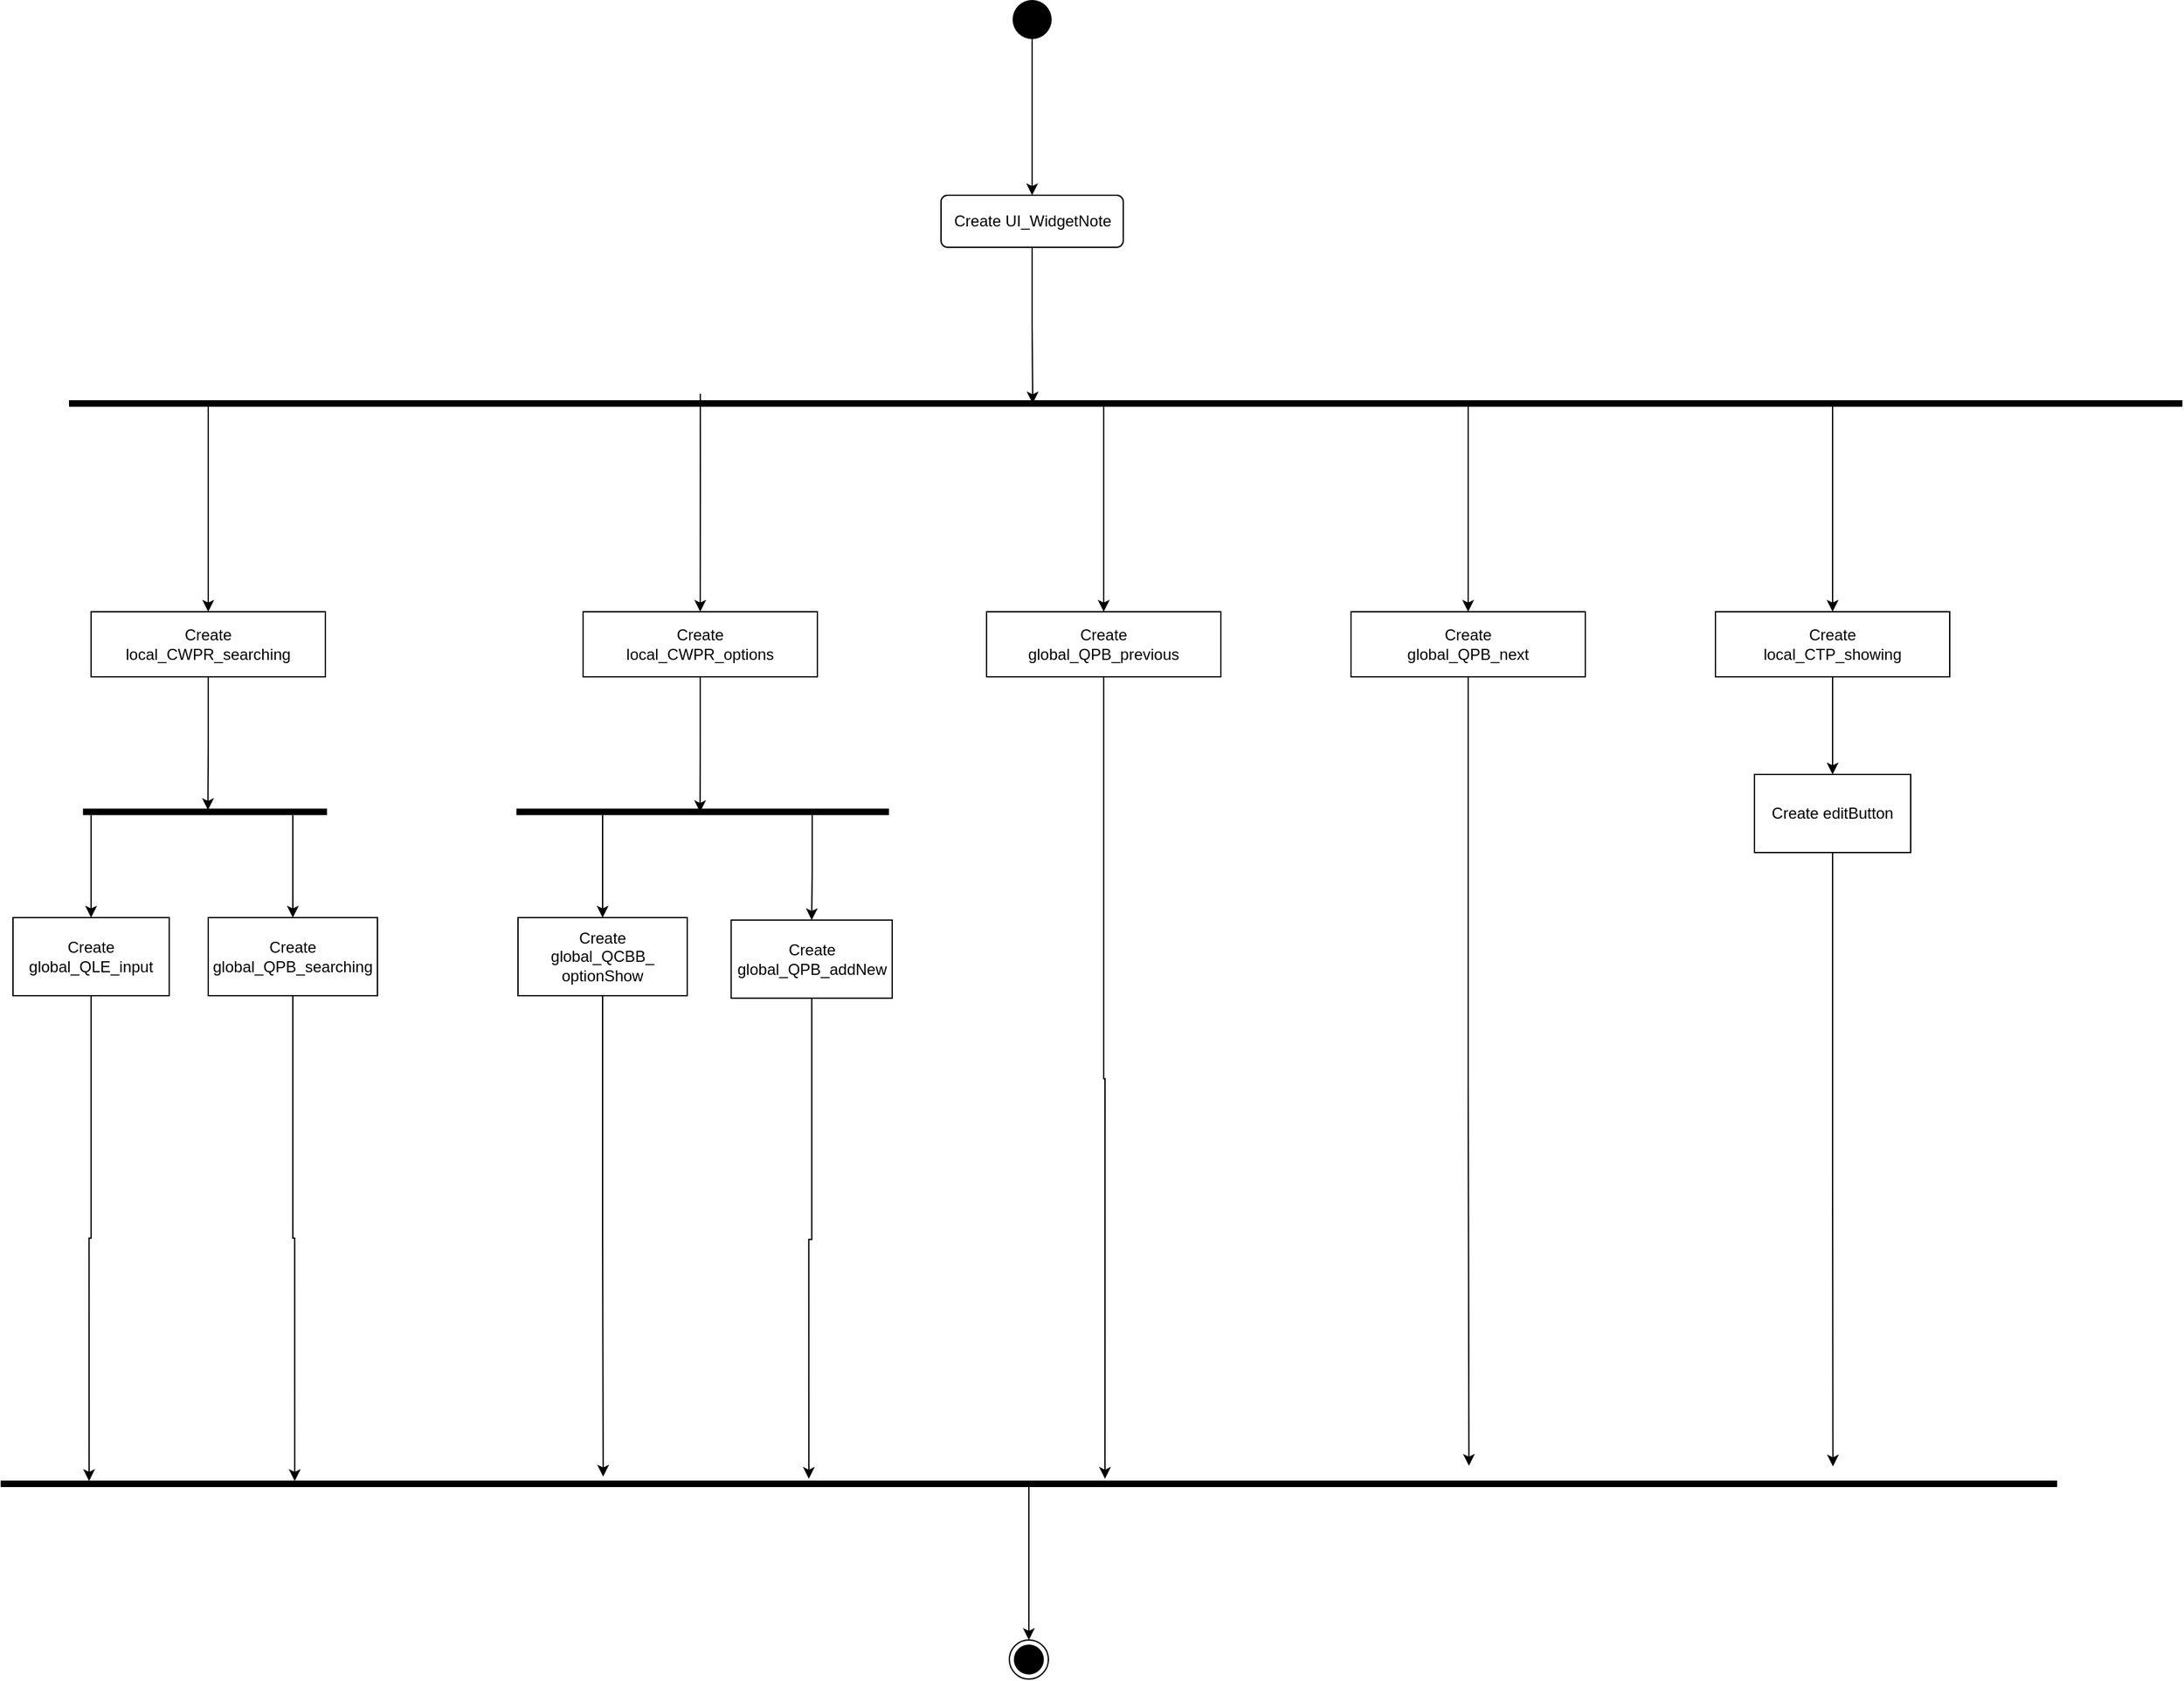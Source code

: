 <mxfile version="20.3.0" type="device" pages="3"><diagram id="C5RBs43oDa-KdzZeNtuy" name="InitialWidget"><mxGraphModel dx="1944" dy="827" grid="1" gridSize="10" guides="1" tooltips="1" connect="1" arrows="1" fold="1" page="1" pageScale="1" pageWidth="827" pageHeight="1169" math="0" shadow="0"><root><mxCell id="WIyWlLk6GJQsqaUBKTNV-0"/><mxCell id="WIyWlLk6GJQsqaUBKTNV-1" parent="WIyWlLk6GJQsqaUBKTNV-0"/><mxCell id="vO5Bfxa2EwdHU9BjRGHJ-3" style="edgeStyle=orthogonalEdgeStyle;rounded=0;orthogonalLoop=1;jettySize=auto;html=1;entryX=0.5;entryY=0;entryDx=0;entryDy=0;" parent="WIyWlLk6GJQsqaUBKTNV-1" source="vO5Bfxa2EwdHU9BjRGHJ-0" target="vO5Bfxa2EwdHU9BjRGHJ-2" edge="1"><mxGeometry relative="1" as="geometry"/></mxCell><mxCell id="vO5Bfxa2EwdHU9BjRGHJ-0" value="" style="ellipse;fillColor=#000000;strokeColor=none;" parent="WIyWlLk6GJQsqaUBKTNV-1" vertex="1"><mxGeometry x="420" y="10" width="30" height="30" as="geometry"/></mxCell><mxCell id="PhxDfRG6h89P4nlV59cw-0" style="edgeStyle=orthogonalEdgeStyle;rounded=0;orthogonalLoop=1;jettySize=auto;html=1;entryX=0.499;entryY=0.544;entryDx=0;entryDy=0;entryPerimeter=0;" parent="WIyWlLk6GJQsqaUBKTNV-1" source="vO5Bfxa2EwdHU9BjRGHJ-2" target="vO5Bfxa2EwdHU9BjRGHJ-4" edge="1"><mxGeometry relative="1" as="geometry"/></mxCell><mxCell id="vO5Bfxa2EwdHU9BjRGHJ-2" value="Create UI_WidgetNote" style="html=1;align=center;verticalAlign=middle;rounded=1;absoluteArcSize=1;arcSize=10;dashed=0;" parent="WIyWlLk6GJQsqaUBKTNV-1" vertex="1"><mxGeometry x="365" y="160" width="140" height="40" as="geometry"/></mxCell><mxCell id="vO5Bfxa2EwdHU9BjRGHJ-8" value="" style="edgeStyle=orthogonalEdgeStyle;rounded=0;orthogonalLoop=1;jettySize=auto;html=1;" parent="WIyWlLk6GJQsqaUBKTNV-1" target="vO5Bfxa2EwdHU9BjRGHJ-7" edge="1"><mxGeometry relative="1" as="geometry"><mxPoint x="-198.0" y="322.5" as="sourcePoint"/><Array as="points"><mxPoint x="-198" y="360"/><mxPoint x="-198" y="360"/></Array></mxGeometry></mxCell><mxCell id="vO5Bfxa2EwdHU9BjRGHJ-18" style="edgeStyle=orthogonalEdgeStyle;rounded=0;orthogonalLoop=1;jettySize=auto;html=1;entryX=0.5;entryY=0;entryDx=0;entryDy=0;" parent="WIyWlLk6GJQsqaUBKTNV-1" target="vO5Bfxa2EwdHU9BjRGHJ-17" edge="1"><mxGeometry relative="1" as="geometry"><mxPoint x="180.059" y="312.5" as="sourcePoint"/><Array as="points"><mxPoint x="180" y="370"/><mxPoint x="180" y="370"/></Array></mxGeometry></mxCell><mxCell id="vO5Bfxa2EwdHU9BjRGHJ-28" style="edgeStyle=orthogonalEdgeStyle;rounded=0;orthogonalLoop=1;jettySize=auto;html=1;entryX=0.5;entryY=0;entryDx=0;entryDy=0;" parent="WIyWlLk6GJQsqaUBKTNV-1" target="vO5Bfxa2EwdHU9BjRGHJ-27" edge="1"><mxGeometry relative="1" as="geometry"><mxPoint x="490.0" y="322.5" as="sourcePoint"/><Array as="points"><mxPoint x="490" y="380"/><mxPoint x="490" y="380"/></Array></mxGeometry></mxCell><mxCell id="vO5Bfxa2EwdHU9BjRGHJ-33" style="edgeStyle=orthogonalEdgeStyle;rounded=0;orthogonalLoop=1;jettySize=auto;html=1;entryX=0.5;entryY=0;entryDx=0;entryDy=0;" parent="WIyWlLk6GJQsqaUBKTNV-1" source="vO5Bfxa2EwdHU9BjRGHJ-4" target="vO5Bfxa2EwdHU9BjRGHJ-29" edge="1"><mxGeometry relative="1" as="geometry"><Array as="points"><mxPoint x="770" y="401"/><mxPoint x="770" y="401"/></Array></mxGeometry></mxCell><mxCell id="vO5Bfxa2EwdHU9BjRGHJ-34" style="edgeStyle=orthogonalEdgeStyle;rounded=0;orthogonalLoop=1;jettySize=auto;html=1;entryX=0.5;entryY=0;entryDx=0;entryDy=0;" parent="WIyWlLk6GJQsqaUBKTNV-1" source="vO5Bfxa2EwdHU9BjRGHJ-4" target="vO5Bfxa2EwdHU9BjRGHJ-30" edge="1"><mxGeometry relative="1" as="geometry"><Array as="points"><mxPoint x="1050" y="440"/><mxPoint x="1050" y="440"/></Array></mxGeometry></mxCell><mxCell id="vO5Bfxa2EwdHU9BjRGHJ-4" value="" style="html=1;points=[];perimeter=orthogonalPerimeter;fillColor=#000000;strokeColor=none;rotation=90;" parent="WIyWlLk6GJQsqaUBKTNV-1" vertex="1"><mxGeometry x="504.38" y="-491.87" width="5" height="1623.75" as="geometry"/></mxCell><mxCell id="vO5Bfxa2EwdHU9BjRGHJ-11" style="edgeStyle=orthogonalEdgeStyle;rounded=0;orthogonalLoop=1;jettySize=auto;html=1;entryX=0.217;entryY=0.488;entryDx=0;entryDy=0;entryPerimeter=0;" parent="WIyWlLk6GJQsqaUBKTNV-1" source="vO5Bfxa2EwdHU9BjRGHJ-7" target="vO5Bfxa2EwdHU9BjRGHJ-10" edge="1"><mxGeometry relative="1" as="geometry"/></mxCell><mxCell id="vO5Bfxa2EwdHU9BjRGHJ-7" value="Create&lt;br&gt;local_CWPR_searching" style="whiteSpace=wrap;html=1;fillColor=#FFFFFF;strokeColor=default;gradientColor=none;" parent="WIyWlLk6GJQsqaUBKTNV-1" vertex="1"><mxGeometry x="-288" y="480" width="180" height="50" as="geometry"/></mxCell><mxCell id="vO5Bfxa2EwdHU9BjRGHJ-13" value="" style="edgeStyle=orthogonalEdgeStyle;rounded=0;orthogonalLoop=1;jettySize=auto;html=1;" parent="WIyWlLk6GJQsqaUBKTNV-1" source="vO5Bfxa2EwdHU9BjRGHJ-10" target="vO5Bfxa2EwdHU9BjRGHJ-12" edge="1"><mxGeometry relative="1" as="geometry"><Array as="points"><mxPoint x="-288" y="676"/><mxPoint x="-298" y="676"/></Array></mxGeometry></mxCell><mxCell id="vO5Bfxa2EwdHU9BjRGHJ-15" style="edgeStyle=orthogonalEdgeStyle;rounded=0;orthogonalLoop=1;jettySize=auto;html=1;entryX=0.5;entryY=0;entryDx=0;entryDy=0;" parent="WIyWlLk6GJQsqaUBKTNV-1" source="vO5Bfxa2EwdHU9BjRGHJ-10" target="vO5Bfxa2EwdHU9BjRGHJ-14" edge="1"><mxGeometry relative="1" as="geometry"><Array as="points"><mxPoint x="-133" y="670"/><mxPoint x="-133" y="670"/></Array></mxGeometry></mxCell><mxCell id="vO5Bfxa2EwdHU9BjRGHJ-10" value="" style="html=1;points=[];perimeter=orthogonalPerimeter;fillColor=#000000;strokeColor=none;rotation=90;" parent="WIyWlLk6GJQsqaUBKTNV-1" vertex="1"><mxGeometry x="-203" y="540" width="5" height="187.5" as="geometry"/></mxCell><mxCell id="vO5Bfxa2EwdHU9BjRGHJ-36" style="edgeStyle=orthogonalEdgeStyle;rounded=0;orthogonalLoop=1;jettySize=auto;html=1;entryX=0.067;entryY=0.957;entryDx=0;entryDy=0;entryPerimeter=0;" parent="WIyWlLk6GJQsqaUBKTNV-1" source="vO5Bfxa2EwdHU9BjRGHJ-12" target="vO5Bfxa2EwdHU9BjRGHJ-35" edge="1"><mxGeometry relative="1" as="geometry"/></mxCell><mxCell id="vO5Bfxa2EwdHU9BjRGHJ-12" value="Create&lt;br&gt;global_QLE_input" style="whiteSpace=wrap;html=1;fillColor=#FFFFFF;strokeColor=default;" parent="WIyWlLk6GJQsqaUBKTNV-1" vertex="1"><mxGeometry x="-348" y="715" width="120" height="60" as="geometry"/></mxCell><mxCell id="vO5Bfxa2EwdHU9BjRGHJ-38" style="edgeStyle=orthogonalEdgeStyle;rounded=0;orthogonalLoop=1;jettySize=auto;html=1;entryX=0.067;entryY=0.857;entryDx=0;entryDy=0;entryPerimeter=0;" parent="WIyWlLk6GJQsqaUBKTNV-1" source="vO5Bfxa2EwdHU9BjRGHJ-14" target="vO5Bfxa2EwdHU9BjRGHJ-35" edge="1"><mxGeometry relative="1" as="geometry"/></mxCell><mxCell id="vO5Bfxa2EwdHU9BjRGHJ-14" value="Create&lt;br&gt;global_QPB_searching" style="whiteSpace=wrap;html=1;fillColor=#FFFFFF;strokeColor=default;" parent="WIyWlLk6GJQsqaUBKTNV-1" vertex="1"><mxGeometry x="-198" y="715" width="130" height="60" as="geometry"/></mxCell><mxCell id="vO5Bfxa2EwdHU9BjRGHJ-24" style="edgeStyle=orthogonalEdgeStyle;rounded=0;orthogonalLoop=1;jettySize=auto;html=1;entryX=0.529;entryY=0.507;entryDx=0;entryDy=0;entryPerimeter=0;" parent="WIyWlLk6GJQsqaUBKTNV-1" source="vO5Bfxa2EwdHU9BjRGHJ-17" target="vO5Bfxa2EwdHU9BjRGHJ-19" edge="1"><mxGeometry relative="1" as="geometry"/></mxCell><mxCell id="vO5Bfxa2EwdHU9BjRGHJ-17" value="Create&lt;br&gt;local_CWPR_options" style="whiteSpace=wrap;html=1;fillColor=#FFFFFF;strokeColor=default;gradientColor=none;" parent="WIyWlLk6GJQsqaUBKTNV-1" vertex="1"><mxGeometry x="90" y="480" width="180" height="50" as="geometry"/></mxCell><mxCell id="vO5Bfxa2EwdHU9BjRGHJ-22" style="edgeStyle=orthogonalEdgeStyle;rounded=0;orthogonalLoop=1;jettySize=auto;html=1;entryX=0.5;entryY=0;entryDx=0;entryDy=0;" parent="WIyWlLk6GJQsqaUBKTNV-1" source="vO5Bfxa2EwdHU9BjRGHJ-19" target="vO5Bfxa2EwdHU9BjRGHJ-21" edge="1"><mxGeometry relative="1" as="geometry"><Array as="points"><mxPoint x="105" y="650"/><mxPoint x="105" y="650"/></Array></mxGeometry></mxCell><mxCell id="vO5Bfxa2EwdHU9BjRGHJ-26" style="edgeStyle=orthogonalEdgeStyle;rounded=0;orthogonalLoop=1;jettySize=auto;html=1;entryX=0.5;entryY=0;entryDx=0;entryDy=0;" parent="WIyWlLk6GJQsqaUBKTNV-1" source="vO5Bfxa2EwdHU9BjRGHJ-19" target="vO5Bfxa2EwdHU9BjRGHJ-25" edge="1"><mxGeometry relative="1" as="geometry"><Array as="points"><mxPoint x="266" y="680"/><mxPoint x="266" y="680"/></Array></mxGeometry></mxCell><mxCell id="vO5Bfxa2EwdHU9BjRGHJ-19" value="" style="html=1;points=[];perimeter=orthogonalPerimeter;fillColor=#000000;strokeColor=none;rotation=90;" parent="WIyWlLk6GJQsqaUBKTNV-1" vertex="1"><mxGeometry x="179.38" y="490.63" width="5" height="286.25" as="geometry"/></mxCell><mxCell id="vO5Bfxa2EwdHU9BjRGHJ-41" style="edgeStyle=orthogonalEdgeStyle;rounded=0;orthogonalLoop=1;jettySize=auto;html=1;entryX=-0.6;entryY=0.707;entryDx=0;entryDy=0;entryPerimeter=0;" parent="WIyWlLk6GJQsqaUBKTNV-1" source="vO5Bfxa2EwdHU9BjRGHJ-21" target="vO5Bfxa2EwdHU9BjRGHJ-35" edge="1"><mxGeometry relative="1" as="geometry"/></mxCell><mxCell id="vO5Bfxa2EwdHU9BjRGHJ-21" value="Create&lt;br&gt;global_QCBB_&lt;br&gt;optionShow" style="whiteSpace=wrap;html=1;fillColor=#FFFFFF;strokeColor=default;" parent="WIyWlLk6GJQsqaUBKTNV-1" vertex="1"><mxGeometry x="40" y="715" width="130" height="60" as="geometry"/></mxCell><mxCell id="vO5Bfxa2EwdHU9BjRGHJ-42" style="edgeStyle=orthogonalEdgeStyle;rounded=0;orthogonalLoop=1;jettySize=auto;html=1;entryX=-0.267;entryY=0.607;entryDx=0;entryDy=0;entryPerimeter=0;" parent="WIyWlLk6GJQsqaUBKTNV-1" source="vO5Bfxa2EwdHU9BjRGHJ-25" target="vO5Bfxa2EwdHU9BjRGHJ-35" edge="1"><mxGeometry relative="1" as="geometry"/></mxCell><mxCell id="vO5Bfxa2EwdHU9BjRGHJ-25" value="Create&lt;br&gt;global_QPB_addNew" style="whiteSpace=wrap;html=1;fillColor=#FFFFFF;strokeColor=default;" parent="WIyWlLk6GJQsqaUBKTNV-1" vertex="1"><mxGeometry x="203.75" y="716.88" width="123.75" height="60" as="geometry"/></mxCell><mxCell id="vO5Bfxa2EwdHU9BjRGHJ-43" style="edgeStyle=orthogonalEdgeStyle;rounded=0;orthogonalLoop=1;jettySize=auto;html=1;entryX=-0.267;entryY=0.463;entryDx=0;entryDy=0;entryPerimeter=0;" parent="WIyWlLk6GJQsqaUBKTNV-1" source="vO5Bfxa2EwdHU9BjRGHJ-27" target="vO5Bfxa2EwdHU9BjRGHJ-35" edge="1"><mxGeometry relative="1" as="geometry"/></mxCell><mxCell id="vO5Bfxa2EwdHU9BjRGHJ-27" value="Create&lt;br&gt;global_QPB_previous" style="whiteSpace=wrap;html=1;fillColor=#FFFFFF;strokeColor=default;gradientColor=none;" parent="WIyWlLk6GJQsqaUBKTNV-1" vertex="1"><mxGeometry x="400" y="480" width="180" height="50" as="geometry"/></mxCell><mxCell id="vO5Bfxa2EwdHU9BjRGHJ-44" style="edgeStyle=orthogonalEdgeStyle;rounded=0;orthogonalLoop=1;jettySize=auto;html=1;entryX=-2.267;entryY=0.286;entryDx=0;entryDy=0;entryPerimeter=0;" parent="WIyWlLk6GJQsqaUBKTNV-1" source="vO5Bfxa2EwdHU9BjRGHJ-29" target="vO5Bfxa2EwdHU9BjRGHJ-35" edge="1"><mxGeometry relative="1" as="geometry"/></mxCell><mxCell id="vO5Bfxa2EwdHU9BjRGHJ-29" value="Create &lt;br&gt;global_QPB_next" style="whiteSpace=wrap;html=1;fillColor=#FFFFFF;strokeColor=default;gradientColor=none;" parent="WIyWlLk6GJQsqaUBKTNV-1" vertex="1"><mxGeometry x="680" y="480" width="180" height="50" as="geometry"/></mxCell><mxCell id="PhxDfRG6h89P4nlV59cw-2" value="" style="edgeStyle=orthogonalEdgeStyle;rounded=0;orthogonalLoop=1;jettySize=auto;html=1;" parent="WIyWlLk6GJQsqaUBKTNV-1" source="vO5Bfxa2EwdHU9BjRGHJ-30" target="PhxDfRG6h89P4nlV59cw-1" edge="1"><mxGeometry relative="1" as="geometry"/></mxCell><mxCell id="vO5Bfxa2EwdHU9BjRGHJ-30" value="Create&lt;br&gt;local_CTP_showing" style="whiteSpace=wrap;html=1;fillColor=#FFFFFF;strokeColor=default;gradientColor=none;" parent="WIyWlLk6GJQsqaUBKTNV-1" vertex="1"><mxGeometry x="960" y="480" width="180" height="50" as="geometry"/></mxCell><mxCell id="vO5Bfxa2EwdHU9BjRGHJ-47" style="edgeStyle=orthogonalEdgeStyle;rounded=0;orthogonalLoop=1;jettySize=auto;html=1;entryX=0.5;entryY=0;entryDx=0;entryDy=0;" parent="WIyWlLk6GJQsqaUBKTNV-1" source="vO5Bfxa2EwdHU9BjRGHJ-35" target="vO5Bfxa2EwdHU9BjRGHJ-46" edge="1"><mxGeometry relative="1" as="geometry"/></mxCell><mxCell id="vO5Bfxa2EwdHU9BjRGHJ-35" value="" style="html=1;points=[];perimeter=orthogonalPerimeter;fillColor=#000000;strokeColor=none;rotation=90;" parent="WIyWlLk6GJQsqaUBKTNV-1" vertex="1"><mxGeometry x="430" y="360" width="5" height="1580" as="geometry"/></mxCell><mxCell id="vO5Bfxa2EwdHU9BjRGHJ-46" value="" style="ellipse;html=1;shape=endState;fillColor=strokeColor;strokeColor=default;" parent="WIyWlLk6GJQsqaUBKTNV-1" vertex="1"><mxGeometry x="417.5" y="1270" width="30" height="30" as="geometry"/></mxCell><mxCell id="PhxDfRG6h89P4nlV59cw-3" style="edgeStyle=orthogonalEdgeStyle;rounded=0;orthogonalLoop=1;jettySize=auto;html=1;entryX=-2.167;entryY=0.109;entryDx=0;entryDy=0;entryPerimeter=0;" parent="WIyWlLk6GJQsqaUBKTNV-1" source="PhxDfRG6h89P4nlV59cw-1" target="vO5Bfxa2EwdHU9BjRGHJ-35" edge="1"><mxGeometry relative="1" as="geometry"/></mxCell><mxCell id="PhxDfRG6h89P4nlV59cw-1" value="Create editButton" style="whiteSpace=wrap;html=1;fillColor=#FFFFFF;gradientColor=none;" parent="WIyWlLk6GJQsqaUBKTNV-1" vertex="1"><mxGeometry x="990" y="605" width="120" height="60" as="geometry"/></mxCell></root></mxGraphModel></diagram><diagram id="TZg5JNmk6mxakxgixfL_" name="Activity_UI"><mxGraphModel dx="5907" dy="1930" grid="1" gridSize="10" guides="1" tooltips="1" connect="1" arrows="1" fold="1" page="1" pageScale="1" pageWidth="3300" pageHeight="4681" math="0" shadow="0"><root><mxCell id="0"/><mxCell id="1" parent="0"/><mxCell id="9MQAczEYtb8x-eWHb66t-3" value="" style="edgeStyle=orthogonalEdgeStyle;rounded=0;orthogonalLoop=1;jettySize=auto;html=1;" parent="1" source="9MQAczEYtb8x-eWHb66t-1" target="9MQAczEYtb8x-eWHb66t-2" edge="1"><mxGeometry relative="1" as="geometry"/></mxCell><mxCell id="9MQAczEYtb8x-eWHb66t-1" value="" style="ellipse;fillColor=#000000;strokeColor=none;" parent="1" vertex="1"><mxGeometry x="1240" y="10" width="30" height="30" as="geometry"/></mxCell><mxCell id="9MQAczEYtb8x-eWHb66t-6" style="edgeStyle=orthogonalEdgeStyle;rounded=0;orthogonalLoop=1;jettySize=auto;html=1;entryX=0.5;entryY=0;entryDx=0;entryDy=0;" parent="1" source="9MQAczEYtb8x-eWHb66t-2" target="9MQAczEYtb8x-eWHb66t-4" edge="1"><mxGeometry relative="1" as="geometry"/></mxCell><mxCell id="9MQAczEYtb8x-eWHb66t-28" value="" style="edgeStyle=orthogonalEdgeStyle;rounded=0;orthogonalLoop=1;jettySize=auto;html=1;" parent="1" source="9MQAczEYtb8x-eWHb66t-2" target="9MQAczEYtb8x-eWHb66t-27" edge="1"><mxGeometry relative="1" as="geometry"/></mxCell><mxCell id="9MQAczEYtb8x-eWHb66t-36" value="" style="edgeStyle=orthogonalEdgeStyle;rounded=0;orthogonalLoop=1;jettySize=auto;html=1;" parent="1" source="9MQAczEYtb8x-eWHb66t-2" target="9MQAczEYtb8x-eWHb66t-35" edge="1"><mxGeometry relative="1" as="geometry"/></mxCell><mxCell id="9MQAczEYtb8x-eWHb66t-45" value="" style="edgeStyle=orthogonalEdgeStyle;rounded=0;orthogonalLoop=1;jettySize=auto;html=1;" parent="1" source="9MQAczEYtb8x-eWHb66t-2" target="9MQAczEYtb8x-eWHb66t-44" edge="1"><mxGeometry relative="1" as="geometry"/></mxCell><mxCell id="9MQAczEYtb8x-eWHb66t-60" value="" style="edgeStyle=orthogonalEdgeStyle;rounded=0;orthogonalLoop=1;jettySize=auto;html=1;entryX=0.5;entryY=0;entryDx=0;entryDy=0;" parent="1" source="9MQAczEYtb8x-eWHb66t-2" target="0rPnsNl5gAye3khlT0vW-2" edge="1"><mxGeometry relative="1" as="geometry"><mxPoint x="2040" y="385" as="targetPoint"/></mxGeometry></mxCell><mxCell id="9MQAczEYtb8x-eWHb66t-74" value="" style="edgeStyle=orthogonalEdgeStyle;rounded=0;orthogonalLoop=1;jettySize=auto;html=1;entryX=0.5;entryY=0;entryDx=0;entryDy=0;" parent="1" source="9MQAczEYtb8x-eWHb66t-2" target="0rPnsNl5gAye3khlT0vW-11" edge="1"><mxGeometry relative="1" as="geometry"><mxPoint x="2320.0" y="385.0" as="targetPoint"/></mxGeometry></mxCell><mxCell id="o8LgvGEslk77QuGnG79K-2" value="" style="edgeStyle=orthogonalEdgeStyle;rounded=0;orthogonalLoop=1;jettySize=auto;html=1;" edge="1" parent="1" source="9MQAczEYtb8x-eWHb66t-2" target="o8LgvGEslk77QuGnG79K-1"><mxGeometry relative="1" as="geometry"/></mxCell><mxCell id="9MQAczEYtb8x-eWHb66t-2" value="The screen display WidgetNote" style="whiteSpace=wrap;html=1;fillColor=#FFFFFF;strokeColor=default;" parent="1" vertex="1"><mxGeometry x="1195" y="160" width="120" height="60" as="geometry"/></mxCell><mxCell id="9MQAczEYtb8x-eWHb66t-10" value="" style="edgeStyle=orthogonalEdgeStyle;rounded=0;orthogonalLoop=1;jettySize=auto;html=1;" parent="1" source="9MQAczEYtb8x-eWHb66t-4" target="9MQAczEYtb8x-eWHb66t-9" edge="1"><mxGeometry relative="1" as="geometry"/></mxCell><mxCell id="9MQAczEYtb8x-eWHb66t-21" style="edgeStyle=orthogonalEdgeStyle;rounded=0;orthogonalLoop=1;jettySize=auto;html=1;entryX=1;entryY=0.5;entryDx=0;entryDy=0;" parent="1" source="9MQAczEYtb8x-eWHb66t-4" target="9MQAczEYtb8x-eWHb66t-20" edge="1"><mxGeometry relative="1" as="geometry"/></mxCell><mxCell id="9MQAczEYtb8x-eWHb66t-4" value="Click searchingButton&lt;br&gt;or press enter" style="rhombus;whiteSpace=wrap;html=1;fillColor=#FFFFFF;" parent="1" vertex="1"><mxGeometry x="-190" y="362.5" width="110" height="130" as="geometry"/></mxCell><mxCell id="9MQAczEYtb8x-eWHb66t-12" style="edgeStyle=orthogonalEdgeStyle;rounded=0;orthogonalLoop=1;jettySize=auto;html=1;entryX=1;entryY=0.5;entryDx=0;entryDy=0;" parent="1" source="9MQAczEYtb8x-eWHb66t-9" target="9MQAczEYtb8x-eWHb66t-11" edge="1"><mxGeometry relative="1" as="geometry"/></mxCell><mxCell id="9MQAczEYtb8x-eWHb66t-15" value="" style="edgeStyle=orthogonalEdgeStyle;rounded=0;orthogonalLoop=1;jettySize=auto;html=1;" parent="1" source="9MQAczEYtb8x-eWHb66t-9" target="9MQAczEYtb8x-eWHb66t-14" edge="1"><mxGeometry relative="1" as="geometry"/></mxCell><mxCell id="9MQAczEYtb8x-eWHb66t-9" value="input &lt;br&gt;is blank" style="rhombus;whiteSpace=wrap;html=1;fillColor=#FFFFFF;" parent="1" vertex="1"><mxGeometry x="-175" y="597.5" width="80" height="80" as="geometry"/></mxCell><mxCell id="9MQAczEYtb8x-eWHb66t-11" value="" style="shape=sumEllipse;perimeter=ellipsePerimeter;whiteSpace=wrap;html=1;backgroundOutline=1;strokeColor=default;fillColor=#FFFFFF;" parent="1" vertex="1"><mxGeometry x="-300" y="622.5" width="30" height="30" as="geometry"/></mxCell><mxCell id="9MQAczEYtb8x-eWHb66t-13" value="True" style="text;html=1;align=center;verticalAlign=middle;resizable=0;points=[];autosize=1;strokeColor=none;fillColor=none;" parent="1" vertex="1"><mxGeometry x="-240" y="612.5" width="50" height="30" as="geometry"/></mxCell><mxCell id="9MQAczEYtb8x-eWHb66t-25" style="edgeStyle=orthogonalEdgeStyle;rounded=0;orthogonalLoop=1;jettySize=auto;html=1;entryX=1;entryY=0.5;entryDx=0;entryDy=0;" parent="1" source="9MQAczEYtb8x-eWHb66t-14" target="9MQAczEYtb8x-eWHb66t-24" edge="1"><mxGeometry relative="1" as="geometry"/></mxCell><mxCell id="H_ACg9nXG4SxJkQHcxk4-2" value="" style="edgeStyle=orthogonalEdgeStyle;rounded=0;orthogonalLoop=1;jettySize=auto;html=1;" parent="1" source="9MQAczEYtb8x-eWHb66t-14" target="H_ACg9nXG4SxJkQHcxk4-1" edge="1"><mxGeometry relative="1" as="geometry"/></mxCell><mxCell id="9MQAczEYtb8x-eWHb66t-14" value="can &lt;br&gt;find it in &lt;br&gt;listOption?" style="rhombus;whiteSpace=wrap;html=1;fillColor=#FFFFFF;" parent="1" vertex="1"><mxGeometry x="-192.5" y="762.5" width="115" height="135" as="geometry"/></mxCell><mxCell id="9MQAczEYtb8x-eWHb66t-16" value="No" style="text;html=1;align=center;verticalAlign=middle;resizable=0;points=[];autosize=1;strokeColor=none;fillColor=none;" parent="1" vertex="1"><mxGeometry x="-135" y="702.5" width="40" height="30" as="geometry"/></mxCell><mxCell id="9MQAczEYtb8x-eWHb66t-19" value="Click/enter" style="text;html=1;align=center;verticalAlign=middle;resizable=0;points=[];autosize=1;strokeColor=none;fillColor=none;" parent="1" vertex="1"><mxGeometry x="-135" y="532.5" width="80" height="30" as="geometry"/></mxCell><mxCell id="9MQAczEYtb8x-eWHb66t-20" value="" style="shape=sumEllipse;perimeter=ellipsePerimeter;whiteSpace=wrap;html=1;backgroundOutline=1;strokeColor=default;fillColor=#FFFFFF;" parent="1" vertex="1"><mxGeometry x="-310" y="412.5" width="30" height="30" as="geometry"/></mxCell><mxCell id="9MQAczEYtb8x-eWHb66t-22" value="No" style="text;html=1;align=center;verticalAlign=middle;resizable=0;points=[];autosize=1;strokeColor=none;fillColor=none;" parent="1" vertex="1"><mxGeometry x="-240" y="392.5" width="40" height="30" as="geometry"/></mxCell><mxCell id="9MQAczEYtb8x-eWHb66t-23" value="Yes" style="text;html=1;align=center;verticalAlign=middle;resizable=0;points=[];autosize=1;strokeColor=none;fillColor=none;" parent="1" vertex="1"><mxGeometry x="-135" y="942.5" width="40" height="30" as="geometry"/></mxCell><mxCell id="9MQAczEYtb8x-eWHb66t-24" value="" style="shape=sumEllipse;perimeter=ellipsePerimeter;whiteSpace=wrap;html=1;backgroundOutline=1;strokeColor=default;fillColor=#FFFFFF;" parent="1" vertex="1"><mxGeometry x="-300" y="815" width="30" height="30" as="geometry"/></mxCell><mxCell id="9MQAczEYtb8x-eWHb66t-26" value="No" style="text;html=1;align=center;verticalAlign=middle;resizable=0;points=[];autosize=1;strokeColor=none;fillColor=none;" parent="1" vertex="1"><mxGeometry x="-250" y="802.5" width="40" height="30" as="geometry"/></mxCell><mxCell id="9MQAczEYtb8x-eWHb66t-30" style="edgeStyle=orthogonalEdgeStyle;rounded=0;orthogonalLoop=1;jettySize=auto;html=1;entryX=1;entryY=0.5;entryDx=0;entryDy=0;" parent="1" source="9MQAczEYtb8x-eWHb66t-27" target="9MQAczEYtb8x-eWHb66t-29" edge="1"><mxGeometry relative="1" as="geometry"/></mxCell><mxCell id="9MQAczEYtb8x-eWHb66t-33" value="" style="edgeStyle=orthogonalEdgeStyle;rounded=0;orthogonalLoop=1;jettySize=auto;html=1;entryX=0.5;entryY=0;entryDx=0;entryDy=0;" parent="1" source="9MQAczEYtb8x-eWHb66t-27" target="KoQrThHub37oGslJ0O_K-1" edge="1"><mxGeometry relative="1" as="geometry"><mxPoint x="530" y="602.5" as="targetPoint"/></mxGeometry></mxCell><mxCell id="9MQAczEYtb8x-eWHb66t-27" value="Choose option in optionShow" style="rhombus;whiteSpace=wrap;html=1;fillColor=#FFFFFF;" parent="1" vertex="1"><mxGeometry x="470" y="362.5" width="120" height="125" as="geometry"/></mxCell><mxCell id="9MQAczEYtb8x-eWHb66t-29" value="" style="shape=sumEllipse;perimeter=ellipsePerimeter;whiteSpace=wrap;html=1;backgroundOutline=1;strokeColor=default;fillColor=#FFFFFF;" parent="1" vertex="1"><mxGeometry x="380" y="410" width="30" height="30" as="geometry"/></mxCell><mxCell id="9MQAczEYtb8x-eWHb66t-31" value="No" style="text;html=1;align=center;verticalAlign=middle;resizable=0;points=[];autosize=1;strokeColor=none;fillColor=none;" parent="1" vertex="1"><mxGeometry x="420" y="390" width="40" height="30" as="geometry"/></mxCell><mxCell id="9MQAczEYtb8x-eWHb66t-34" value="Yes" style="text;html=1;align=center;verticalAlign=middle;resizable=0;points=[];autosize=1;strokeColor=none;fillColor=none;" parent="1" vertex="1"><mxGeometry x="530" y="530" width="40" height="30" as="geometry"/></mxCell><mxCell id="9MQAczEYtb8x-eWHb66t-38" style="edgeStyle=orthogonalEdgeStyle;rounded=0;orthogonalLoop=1;jettySize=auto;html=1;entryX=1;entryY=0.5;entryDx=0;entryDy=0;" parent="1" source="9MQAczEYtb8x-eWHb66t-35" target="9MQAczEYtb8x-eWHb66t-37" edge="1"><mxGeometry relative="1" as="geometry"/></mxCell><mxCell id="I5UTE9jkwXN_tgqohqxq-2" value="" style="edgeStyle=orthogonalEdgeStyle;rounded=0;orthogonalLoop=1;jettySize=auto;html=1;" parent="1" source="9MQAczEYtb8x-eWHb66t-35" target="I5UTE9jkwXN_tgqohqxq-1" edge="1"><mxGeometry relative="1" as="geometry"/></mxCell><mxCell id="9MQAczEYtb8x-eWHb66t-35" value="Click &lt;br&gt;addNew button" style="rhombus;whiteSpace=wrap;html=1;fillColor=#FFFFFF;" parent="1" vertex="1"><mxGeometry x="1035" y="362.5" width="80" height="80" as="geometry"/></mxCell><mxCell id="9MQAczEYtb8x-eWHb66t-37" value="" style="shape=sumEllipse;perimeter=ellipsePerimeter;whiteSpace=wrap;html=1;backgroundOutline=1;strokeColor=default;fillColor=#FFFFFF;" parent="1" vertex="1"><mxGeometry x="860" y="387.5" width="30" height="30" as="geometry"/></mxCell><mxCell id="9MQAczEYtb8x-eWHb66t-39" value="No" style="text;html=1;align=center;verticalAlign=middle;resizable=0;points=[];autosize=1;strokeColor=none;fillColor=none;" parent="1" vertex="1"><mxGeometry x="980" y="367.5" width="40" height="30" as="geometry"/></mxCell><mxCell id="9MQAczEYtb8x-eWHb66t-43" value="Yes" style="text;html=1;align=center;verticalAlign=middle;resizable=0;points=[];autosize=1;strokeColor=none;fillColor=none;" parent="1" vertex="1"><mxGeometry x="1075" y="507.5" width="40" height="30" as="geometry"/></mxCell><mxCell id="9MQAczEYtb8x-eWHb66t-48" style="edgeStyle=orthogonalEdgeStyle;rounded=0;orthogonalLoop=1;jettySize=auto;html=1;entryX=1;entryY=0.5;entryDx=0;entryDy=0;" parent="1" source="9MQAczEYtb8x-eWHb66t-44" target="9MQAczEYtb8x-eWHb66t-46" edge="1"><mxGeometry relative="1" as="geometry"/></mxCell><mxCell id="9MQAczEYtb8x-eWHb66t-51" value="" style="edgeStyle=orthogonalEdgeStyle;rounded=0;orthogonalLoop=1;jettySize=auto;html=1;" parent="1" source="9MQAczEYtb8x-eWHb66t-44" target="9MQAczEYtb8x-eWHb66t-50" edge="1"><mxGeometry relative="1" as="geometry"/></mxCell><mxCell id="9MQAczEYtb8x-eWHb66t-44" value="Click &lt;br&gt;optionButton" style="rhombus;whiteSpace=wrap;html=1;fillColor=#FFFFFF;" parent="1" vertex="1"><mxGeometry x="1480" y="372.5" width="100" height="105" as="geometry"/></mxCell><mxCell id="9MQAczEYtb8x-eWHb66t-46" value="" style="shape=sumEllipse;perimeter=ellipsePerimeter;whiteSpace=wrap;html=1;backgroundOutline=1;strokeColor=default;fillColor=#FFFFFF;" parent="1" vertex="1"><mxGeometry x="1400" y="410" width="30" height="30" as="geometry"/></mxCell><mxCell id="9MQAczEYtb8x-eWHb66t-49" value="No" style="text;html=1;align=center;verticalAlign=middle;resizable=0;points=[];autosize=1;strokeColor=none;fillColor=none;" parent="1" vertex="1"><mxGeometry x="1440" y="400" width="40" height="30" as="geometry"/></mxCell><mxCell id="9MQAczEYtb8x-eWHb66t-53" value="" style="edgeStyle=orthogonalEdgeStyle;rounded=0;orthogonalLoop=1;jettySize=auto;html=1;" parent="1" source="9MQAczEYtb8x-eWHb66t-50" target="9MQAczEYtb8x-eWHb66t-52" edge="1"><mxGeometry relative="1" as="geometry"/></mxCell><mxCell id="9MQAczEYtb8x-eWHb66t-55" value="" style="edgeStyle=orthogonalEdgeStyle;rounded=0;orthogonalLoop=1;jettySize=auto;html=1;" parent="1" source="9MQAczEYtb8x-eWHb66t-50" target="9MQAczEYtb8x-eWHb66t-54" edge="1"><mxGeometry relative="1" as="geometry"/></mxCell><mxCell id="9MQAczEYtb8x-eWHb66t-50" value="Check if &lt;br&gt;showing &lt;br&gt;options" style="rhombus;whiteSpace=wrap;html=1;fillColor=#FFFFFF;" parent="1" vertex="1"><mxGeometry x="1480" y="557.5" width="100" height="105" as="geometry"/></mxCell><mxCell id="9MQAczEYtb8x-eWHb66t-52" value="Hide widget" style="whiteSpace=wrap;html=1;fillColor=#FFFFFF;" parent="1" vertex="1"><mxGeometry x="1470" y="765" width="120" height="60" as="geometry"/></mxCell><mxCell id="9MQAczEYtb8x-eWHb66t-54" value="Show widget" style="whiteSpace=wrap;html=1;fillColor=#FFFFFF;" parent="1" vertex="1"><mxGeometry x="1650" y="580" width="120" height="60" as="geometry"/></mxCell><mxCell id="9MQAczEYtb8x-eWHb66t-56" value="True" style="text;html=1;align=center;verticalAlign=middle;resizable=0;points=[];autosize=1;strokeColor=none;fillColor=none;" parent="1" vertex="1"><mxGeometry x="1530" y="700" width="50" height="30" as="geometry"/></mxCell><mxCell id="9MQAczEYtb8x-eWHb66t-57" value="False" style="text;html=1;align=center;verticalAlign=middle;resizable=0;points=[];autosize=1;strokeColor=none;fillColor=none;" parent="1" vertex="1"><mxGeometry x="1580" y="590" width="50" height="30" as="geometry"/></mxCell><mxCell id="9MQAczEYtb8x-eWHb66t-58" value="Yes" style="text;html=1;align=center;verticalAlign=middle;resizable=0;points=[];autosize=1;strokeColor=none;fillColor=none;" parent="1" vertex="1"><mxGeometry x="1520" y="500" width="40" height="30" as="geometry"/></mxCell><mxCell id="9MQAczEYtb8x-eWHb66t-61" value="" style="shape=sumEllipse;perimeter=ellipsePerimeter;whiteSpace=wrap;html=1;backgroundOutline=1;strokeColor=default;fillColor=#FFFFFF;" parent="1" vertex="1"><mxGeometry x="1860" y="580" width="30" height="30" as="geometry"/></mxCell><mxCell id="9MQAczEYtb8x-eWHb66t-66" value="Show noteWord" style="whiteSpace=wrap;html=1;fillColor=#FFFFFF;" parent="1" vertex="1"><mxGeometry x="1815" y="1000" width="120" height="60" as="geometry"/></mxCell><mxCell id="9MQAczEYtb8x-eWHb66t-69" value="Disable button" style="whiteSpace=wrap;html=1;fillColor=#FFFFFF;" parent="1" vertex="1"><mxGeometry x="1750" y="395" width="120" height="60" as="geometry"/></mxCell><mxCell id="9MQAczEYtb8x-eWHb66t-71" value="Yes" style="text;html=1;align=center;verticalAlign=middle;resizable=0;points=[];autosize=1;strokeColor=none;fillColor=none;" parent="1" vertex="1"><mxGeometry x="1990" y="660" width="40" height="30" as="geometry"/></mxCell><mxCell id="9MQAczEYtb8x-eWHb66t-75" value="" style="shape=sumEllipse;perimeter=ellipsePerimeter;whiteSpace=wrap;html=1;backgroundOutline=1;strokeColor=default;fillColor=#FFFFFF;" parent="1" vertex="1"><mxGeometry x="2310" y="570" width="30" height="30" as="geometry"/></mxCell><mxCell id="9MQAczEYtb8x-eWHb66t-79" value="Disable button" style="whiteSpace=wrap;html=1;fillColor=#FFFFFF;" parent="1" vertex="1"><mxGeometry x="2210" y="385" width="120" height="60" as="geometry"/></mxCell><mxCell id="9MQAczEYtb8x-eWHb66t-86" value="No" style="text;html=1;align=center;verticalAlign=middle;resizable=0;points=[];autosize=1;strokeColor=none;fillColor=none;" parent="1" vertex="1"><mxGeometry x="2360" y="560" width="40" height="30" as="geometry"/></mxCell><mxCell id="9MQAczEYtb8x-eWHb66t-88" value="" style="ellipse;html=1;shape=endState;fillColor=strokeColor;strokeColor=default;" parent="1" vertex="1"><mxGeometry x="1060" y="1207.5" width="30" height="30" as="geometry"/></mxCell><mxCell id="0rPnsNl5gAye3khlT0vW-8" style="edgeStyle=orthogonalEdgeStyle;rounded=0;orthogonalLoop=1;jettySize=auto;html=1;entryX=1;entryY=0.5;entryDx=0;entryDy=0;" parent="1" source="0rPnsNl5gAye3khlT0vW-1" target="9MQAczEYtb8x-eWHb66t-61" edge="1"><mxGeometry relative="1" as="geometry"/></mxCell><mxCell id="5wy9ekOvN3VwyIernbtF-2" value="" style="edgeStyle=orthogonalEdgeStyle;rounded=0;orthogonalLoop=1;jettySize=auto;html=1;fontFamily=Helvetica;fontSize=12;fontColor=default;" parent="1" source="0rPnsNl5gAye3khlT0vW-1" target="5wy9ekOvN3VwyIernbtF-1" edge="1"><mxGeometry relative="1" as="geometry"/></mxCell><mxCell id="0rPnsNl5gAye3khlT0vW-1" value="Click &lt;br&gt;previous button" style="rhombus;whiteSpace=wrap;html=1;fillColor=#FFFFFF;" parent="1" vertex="1"><mxGeometry x="1950" y="555" width="80" height="80" as="geometry"/></mxCell><mxCell id="0rPnsNl5gAye3khlT0vW-4" style="edgeStyle=orthogonalEdgeStyle;rounded=0;orthogonalLoop=1;jettySize=auto;html=1;entryX=1;entryY=0.5;entryDx=0;entryDy=0;" parent="1" source="0rPnsNl5gAye3khlT0vW-2" target="9MQAczEYtb8x-eWHb66t-69" edge="1"><mxGeometry relative="1" as="geometry"/></mxCell><mxCell id="0rPnsNl5gAye3khlT0vW-6" style="edgeStyle=orthogonalEdgeStyle;rounded=0;orthogonalLoop=1;jettySize=auto;html=1;entryX=0.5;entryY=0;entryDx=0;entryDy=0;" parent="1" source="0rPnsNl5gAye3khlT0vW-2" target="0rPnsNl5gAye3khlT0vW-1" edge="1"><mxGeometry relative="1" as="geometry"/></mxCell><mxCell id="0rPnsNl5gAye3khlT0vW-2" value="Check the current showing is the first data in listData" style="rhombus;whiteSpace=wrap;html=1;fillColor=#FFFFFF;" parent="1" vertex="1"><mxGeometry x="1930" y="347.5" width="120" height="155" as="geometry"/></mxCell><mxCell id="0rPnsNl5gAye3khlT0vW-5" value="True" style="text;html=1;align=center;verticalAlign=middle;resizable=0;points=[];autosize=1;strokeColor=none;fillColor=none;" parent="1" vertex="1"><mxGeometry x="1880" y="395" width="50" height="30" as="geometry"/></mxCell><mxCell id="0rPnsNl5gAye3khlT0vW-7" value="False" style="text;html=1;align=center;verticalAlign=middle;resizable=0;points=[];autosize=1;strokeColor=none;fillColor=none;" parent="1" vertex="1"><mxGeometry x="1990" y="517.5" width="50" height="30" as="geometry"/></mxCell><mxCell id="0rPnsNl5gAye3khlT0vW-9" value="No" style="text;html=1;align=center;verticalAlign=middle;resizable=0;points=[];autosize=1;strokeColor=none;fillColor=none;" parent="1" vertex="1"><mxGeometry x="1900" y="560" width="40" height="30" as="geometry"/></mxCell><mxCell id="0rPnsNl5gAye3khlT0vW-18" style="edgeStyle=orthogonalEdgeStyle;rounded=0;orthogonalLoop=1;jettySize=auto;html=1;entryX=0.5;entryY=0;entryDx=0;entryDy=0;" parent="1" source="0rPnsNl5gAye3khlT0vW-10" target="5wy9ekOvN3VwyIernbtF-15" edge="1"><mxGeometry relative="1" as="geometry"><mxPoint x="2440.0" y="760" as="targetPoint"/></mxGeometry></mxCell><mxCell id="0rPnsNl5gAye3khlT0vW-19" style="edgeStyle=orthogonalEdgeStyle;rounded=0;orthogonalLoop=1;jettySize=auto;html=1;entryX=1;entryY=0.5;entryDx=0;entryDy=0;" parent="1" source="0rPnsNl5gAye3khlT0vW-10" target="9MQAczEYtb8x-eWHb66t-75" edge="1"><mxGeometry relative="1" as="geometry"/></mxCell><mxCell id="0rPnsNl5gAye3khlT0vW-10" value="Click &lt;br&gt;next button" style="rhombus;whiteSpace=wrap;html=1;fillColor=#FFFFFF;" parent="1" vertex="1"><mxGeometry x="2400" y="545" width="80" height="80" as="geometry"/></mxCell><mxCell id="0rPnsNl5gAye3khlT0vW-13" style="edgeStyle=orthogonalEdgeStyle;rounded=0;orthogonalLoop=1;jettySize=auto;html=1;entryX=0.5;entryY=0;entryDx=0;entryDy=0;" parent="1" source="0rPnsNl5gAye3khlT0vW-11" target="0rPnsNl5gAye3khlT0vW-10" edge="1"><mxGeometry relative="1" as="geometry"/></mxCell><mxCell id="0rPnsNl5gAye3khlT0vW-14" style="edgeStyle=orthogonalEdgeStyle;rounded=0;orthogonalLoop=1;jettySize=auto;html=1;entryX=1;entryY=0.5;entryDx=0;entryDy=0;" parent="1" source="0rPnsNl5gAye3khlT0vW-11" target="9MQAczEYtb8x-eWHb66t-79" edge="1"><mxGeometry relative="1" as="geometry"/></mxCell><mxCell id="0rPnsNl5gAye3khlT0vW-11" value="Check the current showing is the last data in listData" style="rhombus;whiteSpace=wrap;html=1;fillColor=#FFFFFF;" parent="1" vertex="1"><mxGeometry x="2380" y="342.5" width="120" height="145" as="geometry"/></mxCell><mxCell id="0rPnsNl5gAye3khlT0vW-16" value="True" style="text;html=1;align=center;verticalAlign=middle;resizable=0;points=[];autosize=1;strokeColor=none;fillColor=none;" parent="1" vertex="1"><mxGeometry x="2330" y="390" width="50" height="30" as="geometry"/></mxCell><mxCell id="0rPnsNl5gAye3khlT0vW-20" value="False" style="text;html=1;align=center;verticalAlign=middle;resizable=0;points=[];autosize=1;strokeColor=none;fillColor=none;" parent="1" vertex="1"><mxGeometry x="2440" y="490" width="50" height="30" as="geometry"/></mxCell><mxCell id="8xNi1sePQ2W3GmFrPb1Z-2" value="" style="edgeStyle=orthogonalEdgeStyle;rounded=0;orthogonalLoop=1;jettySize=auto;html=1;fontFamily=Helvetica;fontSize=12;fontColor=default;" parent="1" source="I5UTE9jkwXN_tgqohqxq-1" target="8xNi1sePQ2W3GmFrPb1Z-1" edge="1"><mxGeometry relative="1" as="geometry"/></mxCell><mxCell id="I5UTE9jkwXN_tgqohqxq-1" value="Add this WidgetNote to listBack" style="ellipse;whiteSpace=wrap;html=1;fillColor=#FFFFFF;" parent="1" vertex="1"><mxGeometry x="1015" y="577.5" width="120" height="60" as="geometry"/></mxCell><mxCell id="yPOgsRYP8vxyRq5wyBq7-2" value="" style="edgeStyle=orthogonalEdgeStyle;rounded=0;orthogonalLoop=1;jettySize=auto;html=1;" parent="1" source="H_ACg9nXG4SxJkQHcxk4-1" target="yPOgsRYP8vxyRq5wyBq7-1" edge="1"><mxGeometry relative="1" as="geometry"/></mxCell><mxCell id="yPOgsRYP8vxyRq5wyBq7-5" style="edgeStyle=orthogonalEdgeStyle;rounded=0;orthogonalLoop=1;jettySize=auto;html=1;entryX=1;entryY=0.5;entryDx=0;entryDy=0;" parent="1" source="H_ACg9nXG4SxJkQHcxk4-1" target="yPOgsRYP8vxyRq5wyBq7-4" edge="1"><mxGeometry relative="1" as="geometry"/></mxCell><mxCell id="H_ACg9nXG4SxJkQHcxk4-1" value="check it is &lt;br&gt;word or grammar?" style="rhombus;whiteSpace=wrap;html=1;fillColor=#FFFFFF;" parent="1" vertex="1"><mxGeometry x="-192.5" y="977.5" width="115" height="135" as="geometry"/></mxCell><mxCell id="H_ACg9nXG4SxJkQHcxk4-3" value="display noteWord" style="whiteSpace=wrap;html=1;fillColor=#FFFFFF;" parent="1" vertex="1"><mxGeometry y="1217.5" width="120" height="60" as="geometry"/></mxCell><mxCell id="H_ACg9nXG4SxJkQHcxk4-5" value="display noteGrammar" style="whiteSpace=wrap;html=1;fillColor=#FFFFFF;" parent="1" vertex="1"><mxGeometry x="-420" y="1217.5" width="120" height="60" as="geometry"/></mxCell><mxCell id="H_ACg9nXG4SxJkQHcxk4-7" value="Word" style="text;html=1;align=center;verticalAlign=middle;resizable=0;points=[];autosize=1;strokeColor=none;fillColor=none;" parent="1" vertex="1"><mxGeometry x="-80" y="1022.5" width="50" height="30" as="geometry"/></mxCell><mxCell id="H_ACg9nXG4SxJkQHcxk4-8" value="Grammar" style="text;html=1;align=center;verticalAlign=middle;resizable=0;points=[];autosize=1;strokeColor=none;fillColor=none;" parent="1" vertex="1"><mxGeometry x="-280" y="1022.5" width="70" height="30" as="geometry"/></mxCell><mxCell id="yPOgsRYP8vxyRq5wyBq7-3" style="edgeStyle=orthogonalEdgeStyle;rounded=0;orthogonalLoop=1;jettySize=auto;html=1;entryX=0.5;entryY=0;entryDx=0;entryDy=0;" parent="1" source="yPOgsRYP8vxyRq5wyBq7-1" target="H_ACg9nXG4SxJkQHcxk4-3" edge="1"><mxGeometry relative="1" as="geometry"/></mxCell><mxCell id="yPOgsRYP8vxyRq5wyBq7-1" value="Set data to &lt;br&gt;noteWord" style="ellipse;whiteSpace=wrap;html=1;fillColor=#FFFFFF;" parent="1" vertex="1"><mxGeometry y="1015" width="120" height="60" as="geometry"/></mxCell><mxCell id="yPOgsRYP8vxyRq5wyBq7-6" style="edgeStyle=orthogonalEdgeStyle;rounded=0;orthogonalLoop=1;jettySize=auto;html=1;entryX=0.5;entryY=0;entryDx=0;entryDy=0;" parent="1" source="yPOgsRYP8vxyRq5wyBq7-4" target="H_ACg9nXG4SxJkQHcxk4-5" edge="1"><mxGeometry relative="1" as="geometry"/></mxCell><mxCell id="yPOgsRYP8vxyRq5wyBq7-4" value="Set data to &lt;br&gt;noteGrammar" style="ellipse;whiteSpace=wrap;html=1;fillColor=#FFFFFF;" parent="1" vertex="1"><mxGeometry x="-420" y="1015" width="120" height="60" as="geometry"/></mxCell><mxCell id="Qmc7hvWmw2eckamtxtUi-2" style="edgeStyle=orthogonalEdgeStyle;rounded=0;orthogonalLoop=1;jettySize=auto;html=1;entryX=0.5;entryY=0;entryDx=0;entryDy=0;fontFamily=Helvetica;fontSize=12;fontColor=default;" parent="1" source="KoQrThHub37oGslJ0O_K-1" target="Qmc7hvWmw2eckamtxtUi-1" edge="1"><mxGeometry relative="1" as="geometry"/></mxCell><mxCell id="Qmc7hvWmw2eckamtxtUi-5" style="edgeStyle=orthogonalEdgeStyle;rounded=0;orthogonalLoop=1;jettySize=auto;html=1;entryX=0.5;entryY=0;entryDx=0;entryDy=0;fontFamily=Helvetica;fontSize=12;fontColor=default;" parent="1" source="KoQrThHub37oGslJ0O_K-1" target="Qmc7hvWmw2eckamtxtUi-4" edge="1"><mxGeometry relative="1" as="geometry"/></mxCell><mxCell id="KoQrThHub37oGslJ0O_K-1" value="Check option &lt;br&gt;is word or grammar" style="rhombus;whiteSpace=wrap;html=1;fillColor=#FFFFFF;" parent="1" vertex="1"><mxGeometry x="470" y="595" width="120" height="125" as="geometry"/></mxCell><mxCell id="KoQrThHub37oGslJ0O_K-2" value="Show the first object in listOption in noteWord in widgetShowing" style="whiteSpace=wrap;html=1;fillColor=#FFFFFF;" parent="1" vertex="1"><mxGeometry x="310" y="895" width="120" height="60" as="geometry"/></mxCell><mxCell id="KoQrThHub37oGslJ0O_K-4" value="Show the first object in noteGrammar&lt;br&gt;in widgetShowing" style="whiteSpace=wrap;html=1;fillColor=#FFFFFF;" parent="1" vertex="1"><mxGeometry x="630" y="895" width="120" height="60" as="geometry"/></mxCell><mxCell id="KoQrThHub37oGslJ0O_K-6" value="Word" style="text;html=1;align=center;verticalAlign=middle;resizable=0;points=[];autosize=1;strokeColor=none;fillColor=none;fontSize=12;fontFamily=Helvetica;fontColor=default;" parent="1" vertex="1"><mxGeometry x="400" y="630" width="50" height="30" as="geometry"/></mxCell><mxCell id="KoQrThHub37oGslJ0O_K-7" value="Grammar" style="text;html=1;align=center;verticalAlign=middle;resizable=0;points=[];autosize=1;strokeColor=none;fillColor=none;fontSize=12;fontFamily=Helvetica;fontColor=default;" parent="1" vertex="1"><mxGeometry x="600" y="620" width="70" height="30" as="geometry"/></mxCell><mxCell id="Qmc7hvWmw2eckamtxtUi-3" style="edgeStyle=orthogonalEdgeStyle;rounded=0;orthogonalLoop=1;jettySize=auto;html=1;entryX=0.5;entryY=0;entryDx=0;entryDy=0;fontFamily=Helvetica;fontSize=12;fontColor=default;" parent="1" source="Qmc7hvWmw2eckamtxtUi-1" target="KoQrThHub37oGslJ0O_K-2" edge="1"><mxGeometry relative="1" as="geometry"/></mxCell><mxCell id="Qmc7hvWmw2eckamtxtUi-1" value="Get all data from DB" style="ellipse;whiteSpace=wrap;html=1;fillColor=#FFFFFF;" parent="1" vertex="1"><mxGeometry x="310" y="765" width="120" height="60" as="geometry"/></mxCell><mxCell id="Qmc7hvWmw2eckamtxtUi-6" style="edgeStyle=orthogonalEdgeStyle;rounded=0;orthogonalLoop=1;jettySize=auto;html=1;entryX=0.5;entryY=0;entryDx=0;entryDy=0;fontFamily=Helvetica;fontSize=12;fontColor=default;" parent="1" source="Qmc7hvWmw2eckamtxtUi-4" target="KoQrThHub37oGslJ0O_K-4" edge="1"><mxGeometry relative="1" as="geometry"/></mxCell><mxCell id="Qmc7hvWmw2eckamtxtUi-4" value="Get all data from DB" style="ellipse;whiteSpace=wrap;html=1;fillColor=#FFFFFF;" parent="1" vertex="1"><mxGeometry x="630" y="765" width="120" height="60" as="geometry"/></mxCell><mxCell id="8xNi1sePQ2W3GmFrPb1Z-4" value="" style="edgeStyle=orthogonalEdgeStyle;rounded=0;orthogonalLoop=1;jettySize=auto;html=1;fontFamily=Helvetica;fontSize=12;fontColor=default;" parent="1" source="8xNi1sePQ2W3GmFrPb1Z-1" target="8xNi1sePQ2W3GmFrPb1Z-3" edge="1"><mxGeometry relative="1" as="geometry"/></mxCell><mxCell id="8xNi1sePQ2W3GmFrPb1Z-6" value="" style="edgeStyle=orthogonalEdgeStyle;rounded=0;orthogonalLoop=1;jettySize=auto;html=1;fontFamily=Helvetica;fontSize=12;fontColor=default;" parent="1" source="8xNi1sePQ2W3GmFrPb1Z-1" target="8xNi1sePQ2W3GmFrPb1Z-5" edge="1"><mxGeometry relative="1" as="geometry"/></mxCell><mxCell id="8xNi1sePQ2W3GmFrPb1Z-1" value="Check &lt;br&gt;word or &lt;br&gt;grammar" style="rhombus;whiteSpace=wrap;html=1;fillColor=#FFFFFF;" parent="1" vertex="1"><mxGeometry x="1027.5" y="725" width="95" height="95" as="geometry"/></mxCell><mxCell id="8xNi1sePQ2W3GmFrPb1Z-15" style="edgeStyle=orthogonalEdgeStyle;rounded=0;orthogonalLoop=1;jettySize=auto;html=1;entryX=0;entryY=0.5;entryDx=0;entryDy=0;fontFamily=Helvetica;fontSize=12;fontColor=default;" parent="1" source="8xNi1sePQ2W3GmFrPb1Z-3" target="9MQAczEYtb8x-eWHb66t-88" edge="1"><mxGeometry relative="1" as="geometry"><Array as="points"><mxPoint x="920" y="1223"/></Array></mxGeometry></mxCell><mxCell id="8xNi1sePQ2W3GmFrPb1Z-3" value="Show addNewWord" style="whiteSpace=wrap;html=1;fillColor=#FFFFFF;" parent="1" vertex="1"><mxGeometry x="860" y="897.5" width="120" height="60" as="geometry"/></mxCell><mxCell id="8xNi1sePQ2W3GmFrPb1Z-16" style="edgeStyle=orthogonalEdgeStyle;rounded=0;orthogonalLoop=1;jettySize=auto;html=1;entryX=1;entryY=0.5;entryDx=0;entryDy=0;fontFamily=Helvetica;fontSize=12;fontColor=default;" parent="1" source="8xNi1sePQ2W3GmFrPb1Z-5" target="9MQAczEYtb8x-eWHb66t-88" edge="1"><mxGeometry relative="1" as="geometry"><Array as="points"><mxPoint x="1240" y="1223"/></Array></mxGeometry></mxCell><mxCell id="8xNi1sePQ2W3GmFrPb1Z-5" value="Show addNewGrammar" style="whiteSpace=wrap;html=1;fillColor=#FFFFFF;" parent="1" vertex="1"><mxGeometry x="1180" y="872.5" width="120" height="60" as="geometry"/></mxCell><mxCell id="8xNi1sePQ2W3GmFrPb1Z-7" value="Word" style="text;html=1;align=center;verticalAlign=middle;resizable=0;points=[];autosize=1;strokeColor=none;fillColor=none;fontSize=12;fontFamily=Helvetica;fontColor=default;" parent="1" vertex="1"><mxGeometry x="940" y="740" width="50" height="30" as="geometry"/></mxCell><mxCell id="8xNi1sePQ2W3GmFrPb1Z-8" value="Grammar" style="text;html=1;align=center;verticalAlign=middle;resizable=0;points=[];autosize=1;strokeColor=none;fillColor=none;fontSize=12;fontFamily=Helvetica;fontColor=default;" parent="1" vertex="1"><mxGeometry x="1135" y="740" width="70" height="30" as="geometry"/></mxCell><mxCell id="5wy9ekOvN3VwyIernbtF-4" value="" style="edgeStyle=orthogonalEdgeStyle;rounded=0;orthogonalLoop=1;jettySize=auto;html=1;fontFamily=Helvetica;fontSize=12;fontColor=default;" parent="1" source="5wy9ekOvN3VwyIernbtF-1" target="5wy9ekOvN3VwyIernbtF-3" edge="1"><mxGeometry relative="1" as="geometry"/></mxCell><mxCell id="5wy9ekOvN3VwyIernbtF-8" value="" style="edgeStyle=orthogonalEdgeStyle;rounded=0;orthogonalLoop=1;jettySize=auto;html=1;fontFamily=Helvetica;fontSize=12;fontColor=default;" parent="1" source="5wy9ekOvN3VwyIernbtF-1" target="5wy9ekOvN3VwyIernbtF-7" edge="1"><mxGeometry relative="1" as="geometry"/></mxCell><mxCell id="5wy9ekOvN3VwyIernbtF-1" value="Check word &lt;br&gt;or grammar" style="rhombus;whiteSpace=wrap;html=1;fillColor=#FFFFFF;" parent="1" vertex="1"><mxGeometry x="1950" y="715" width="80" height="80" as="geometry"/></mxCell><mxCell id="5wy9ekOvN3VwyIernbtF-5" style="edgeStyle=orthogonalEdgeStyle;rounded=0;orthogonalLoop=1;jettySize=auto;html=1;entryX=0.5;entryY=0;entryDx=0;entryDy=0;fontFamily=Helvetica;fontSize=12;fontColor=default;" parent="1" source="5wy9ekOvN3VwyIernbtF-3" target="9MQAczEYtb8x-eWHb66t-66" edge="1"><mxGeometry relative="1" as="geometry"/></mxCell><mxCell id="5wy9ekOvN3VwyIernbtF-3" value="set data is previous-data to noteWord" style="ellipse;whiteSpace=wrap;html=1;fillColor=#FFFFFF;" parent="1" vertex="1"><mxGeometry x="1815" y="845" width="120" height="60" as="geometry"/></mxCell><mxCell id="5wy9ekOvN3VwyIernbtF-6" value="Word" style="text;html=1;align=center;verticalAlign=middle;resizable=0;points=[];autosize=1;strokeColor=none;fillColor=none;fontSize=12;fontFamily=Helvetica;fontColor=default;" parent="1" vertex="1"><mxGeometry x="1885" y="725" width="50" height="30" as="geometry"/></mxCell><mxCell id="5wy9ekOvN3VwyIernbtF-11" style="edgeStyle=orthogonalEdgeStyle;rounded=0;orthogonalLoop=1;jettySize=auto;html=1;entryX=0.5;entryY=0;entryDx=0;entryDy=0;fontFamily=Helvetica;fontSize=12;fontColor=default;" parent="1" source="5wy9ekOvN3VwyIernbtF-7" target="5wy9ekOvN3VwyIernbtF-9" edge="1"><mxGeometry relative="1" as="geometry"/></mxCell><mxCell id="5wy9ekOvN3VwyIernbtF-7" value="set data previous-data to noteGrammar" style="ellipse;whiteSpace=wrap;html=1;fillColor=#FFFFFF;" parent="1" vertex="1"><mxGeometry x="2060" y="845" width="120" height="60" as="geometry"/></mxCell><mxCell id="5wy9ekOvN3VwyIernbtF-9" value="Show noteGrammar" style="whiteSpace=wrap;html=1;fillColor=#FFFFFF;" parent="1" vertex="1"><mxGeometry x="2060" y="1000" width="120" height="60" as="geometry"/></mxCell><mxCell id="5wy9ekOvN3VwyIernbtF-10" value="Grammar" style="text;html=1;align=center;verticalAlign=middle;resizable=0;points=[];autosize=1;strokeColor=none;fillColor=none;fontSize=12;fontFamily=Helvetica;fontColor=default;" parent="1" vertex="1"><mxGeometry x="2050" y="730" width="70" height="30" as="geometry"/></mxCell><mxCell id="5wy9ekOvN3VwyIernbtF-12" value="Show noteWord" style="whiteSpace=wrap;html=1;fillColor=#FFFFFF;" parent="1" vertex="1"><mxGeometry x="2265" y="1010" width="120" height="60" as="geometry"/></mxCell><mxCell id="5wy9ekOvN3VwyIernbtF-13" value="" style="edgeStyle=orthogonalEdgeStyle;rounded=0;orthogonalLoop=1;jettySize=auto;html=1;fontFamily=Helvetica;fontSize=12;fontColor=default;" parent="1" source="5wy9ekOvN3VwyIernbtF-15" target="5wy9ekOvN3VwyIernbtF-17" edge="1"><mxGeometry relative="1" as="geometry"/></mxCell><mxCell id="5wy9ekOvN3VwyIernbtF-14" value="" style="edgeStyle=orthogonalEdgeStyle;rounded=0;orthogonalLoop=1;jettySize=auto;html=1;fontFamily=Helvetica;fontSize=12;fontColor=default;" parent="1" source="5wy9ekOvN3VwyIernbtF-15" target="5wy9ekOvN3VwyIernbtF-20" edge="1"><mxGeometry relative="1" as="geometry"/></mxCell><mxCell id="5wy9ekOvN3VwyIernbtF-15" value="Check word &lt;br&gt;or grammar" style="rhombus;whiteSpace=wrap;html=1;fillColor=#FFFFFF;" parent="1" vertex="1"><mxGeometry x="2400" y="725" width="80" height="80" as="geometry"/></mxCell><mxCell id="5wy9ekOvN3VwyIernbtF-16" style="edgeStyle=orthogonalEdgeStyle;rounded=0;orthogonalLoop=1;jettySize=auto;html=1;entryX=0.5;entryY=0;entryDx=0;entryDy=0;fontFamily=Helvetica;fontSize=12;fontColor=default;" parent="1" source="5wy9ekOvN3VwyIernbtF-17" target="5wy9ekOvN3VwyIernbtF-12" edge="1"><mxGeometry relative="1" as="geometry"/></mxCell><mxCell id="5wy9ekOvN3VwyIernbtF-17" value="set data is next-Data to noteWord" style="ellipse;whiteSpace=wrap;html=1;fillColor=#FFFFFF;" parent="1" vertex="1"><mxGeometry x="2265" y="855" width="120" height="60" as="geometry"/></mxCell><mxCell id="5wy9ekOvN3VwyIernbtF-18" value="Word" style="text;html=1;align=center;verticalAlign=middle;resizable=0;points=[];autosize=1;strokeColor=none;fillColor=none;fontSize=12;fontFamily=Helvetica;fontColor=default;" parent="1" vertex="1"><mxGeometry x="2335" y="735" width="50" height="30" as="geometry"/></mxCell><mxCell id="5wy9ekOvN3VwyIernbtF-19" style="edgeStyle=orthogonalEdgeStyle;rounded=0;orthogonalLoop=1;jettySize=auto;html=1;entryX=0.5;entryY=0;entryDx=0;entryDy=0;fontFamily=Helvetica;fontSize=12;fontColor=default;" parent="1" source="5wy9ekOvN3VwyIernbtF-20" target="5wy9ekOvN3VwyIernbtF-21" edge="1"><mxGeometry relative="1" as="geometry"/></mxCell><mxCell id="5wy9ekOvN3VwyIernbtF-20" value="set data is next-data to noteGrammar" style="ellipse;whiteSpace=wrap;html=1;fillColor=#FFFFFF;" parent="1" vertex="1"><mxGeometry x="2510" y="855" width="120" height="60" as="geometry"/></mxCell><mxCell id="5wy9ekOvN3VwyIernbtF-21" value="Show noteGrammar" style="whiteSpace=wrap;html=1;fillColor=#FFFFFF;" parent="1" vertex="1"><mxGeometry x="2510" y="1010" width="120" height="60" as="geometry"/></mxCell><mxCell id="5wy9ekOvN3VwyIernbtF-22" value="Grammar" style="text;html=1;align=center;verticalAlign=middle;resizable=0;points=[];autosize=1;strokeColor=none;fillColor=none;fontSize=12;fontFamily=Helvetica;fontColor=default;" parent="1" vertex="1"><mxGeometry x="2500" y="740" width="70" height="30" as="geometry"/></mxCell><mxCell id="5wy9ekOvN3VwyIernbtF-34" value="Yes" style="text;html=1;align=center;verticalAlign=middle;resizable=0;points=[];autosize=1;strokeColor=none;fillColor=none;fontSize=12;fontFamily=Helvetica;fontColor=default;" parent="1" vertex="1"><mxGeometry x="2440" y="660" width="40" height="30" as="geometry"/></mxCell><mxCell id="o8LgvGEslk77QuGnG79K-4" style="edgeStyle=orthogonalEdgeStyle;rounded=0;orthogonalLoop=1;jettySize=auto;html=1;entryX=1;entryY=0.5;entryDx=0;entryDy=0;" edge="1" parent="1" source="o8LgvGEslk77QuGnG79K-1" target="o8LgvGEslk77QuGnG79K-3"><mxGeometry relative="1" as="geometry"/></mxCell><mxCell id="o8LgvGEslk77QuGnG79K-7" value="" style="edgeStyle=orthogonalEdgeStyle;rounded=0;orthogonalLoop=1;jettySize=auto;html=1;" edge="1" parent="1" source="o8LgvGEslk77QuGnG79K-1" target="o8LgvGEslk77QuGnG79K-6"><mxGeometry relative="1" as="geometry"/></mxCell><mxCell id="o8LgvGEslk77QuGnG79K-1" value="click &lt;br&gt;editButton" style="rhombus;whiteSpace=wrap;html=1;fillColor=#FFFFFF;" vertex="1" parent="1"><mxGeometry x="3010" y="347.5" width="90" height="105" as="geometry"/></mxCell><mxCell id="o8LgvGEslk77QuGnG79K-3" value="" style="shape=sumEllipse;perimeter=ellipsePerimeter;whiteSpace=wrap;html=1;backgroundOutline=1;" vertex="1" parent="1"><mxGeometry x="2890" y="385" width="30" height="30" as="geometry"/></mxCell><mxCell id="o8LgvGEslk77QuGnG79K-5" value="No" style="text;html=1;align=center;verticalAlign=middle;resizable=0;points=[];autosize=1;strokeColor=none;fillColor=none;" vertex="1" parent="1"><mxGeometry x="2950" y="367.5" width="40" height="30" as="geometry"/></mxCell><mxCell id="o8LgvGEslk77QuGnG79K-9" value="" style="edgeStyle=orthogonalEdgeStyle;rounded=0;orthogonalLoop=1;jettySize=auto;html=1;" edge="1" parent="1" source="o8LgvGEslk77QuGnG79K-6" target="o8LgvGEslk77QuGnG79K-8"><mxGeometry relative="1" as="geometry"/></mxCell><mxCell id="o8LgvGEslk77QuGnG79K-11" value="" style="edgeStyle=orthogonalEdgeStyle;rounded=0;orthogonalLoop=1;jettySize=auto;html=1;" edge="1" parent="1" source="o8LgvGEslk77QuGnG79K-6" target="o8LgvGEslk77QuGnG79K-10"><mxGeometry relative="1" as="geometry"/></mxCell><mxCell id="o8LgvGEslk77QuGnG79K-6" value="check combobox" style="rhombus;whiteSpace=wrap;html=1;fillColor=#FFFFFF;" vertex="1" parent="1"><mxGeometry x="3015" y="545" width="80" height="80" as="geometry"/></mxCell><mxCell id="o8LgvGEslk77QuGnG79K-14" style="edgeStyle=orthogonalEdgeStyle;rounded=0;orthogonalLoop=1;jettySize=auto;html=1;entryX=0.5;entryY=1;entryDx=0;entryDy=0;" edge="1" parent="1" source="o8LgvGEslk77QuGnG79K-8" target="9MQAczEYtb8x-eWHb66t-88"><mxGeometry relative="1" as="geometry"><Array as="points"><mxPoint x="2880" y="1258"/><mxPoint x="1075" y="1258"/></Array></mxGeometry></mxCell><mxCell id="o8LgvGEslk77QuGnG79K-8" value="Show word in UI_NoteWord" style="whiteSpace=wrap;html=1;fillColor=#FFFFFF;" vertex="1" parent="1"><mxGeometry x="2820" y="762.5" width="120" height="60" as="geometry"/></mxCell><mxCell id="o8LgvGEslk77QuGnG79K-15" style="edgeStyle=orthogonalEdgeStyle;rounded=0;orthogonalLoop=1;jettySize=auto;html=1;endArrow=none;endFill=0;" edge="1" parent="1" source="o8LgvGEslk77QuGnG79K-10"><mxGeometry relative="1" as="geometry"><mxPoint x="2880" y="1250" as="targetPoint"/><Array as="points"><mxPoint x="3200" y="1250"/></Array></mxGeometry></mxCell><mxCell id="o8LgvGEslk77QuGnG79K-10" value="Show grammar in UI_NoteGrammar" style="whiteSpace=wrap;html=1;fillColor=#FFFFFF;" vertex="1" parent="1"><mxGeometry x="3140" y="762.5" width="120" height="60" as="geometry"/></mxCell><mxCell id="o8LgvGEslk77QuGnG79K-12" value="Word" style="text;html=1;align=center;verticalAlign=middle;resizable=0;points=[];autosize=1;strokeColor=none;fillColor=none;" vertex="1" parent="1"><mxGeometry x="2930" y="560" width="50" height="30" as="geometry"/></mxCell><mxCell id="o8LgvGEslk77QuGnG79K-13" value="Grammar" style="text;html=1;align=center;verticalAlign=middle;resizable=0;points=[];autosize=1;strokeColor=none;fillColor=none;" vertex="1" parent="1"><mxGeometry x="3110" y="560" width="70" height="30" as="geometry"/></mxCell></root></mxGraphModel></diagram><diagram id="Rt9qZeJpKAGH1yoMI4gK" name="Sequence_UI"><mxGraphModel dx="782" dy="579" grid="1" gridSize="10" guides="1" tooltips="1" connect="1" arrows="1" fold="1" page="1" pageScale="1" pageWidth="3300" pageHeight="4681" math="0" shadow="0"><root><mxCell id="0"/><mxCell id="1" parent="0"/><mxCell id="L4Uhwsa4dZOPNRoDIf-u-1" value="editButton" style="shape=umlFrame;whiteSpace=wrap;html=1;width=80;height=30;" parent="1" vertex="1"><mxGeometry x="1240" y="3640" width="3150" height="520" as="geometry"/></mxCell><mxCell id="sLjLuejZA24gYSR3v21m-8" value="combobox" style="shape=umlFrame;whiteSpace=wrap;html=1;width=80;height=30;" parent="1" vertex="1"><mxGeometry x="1280" y="3760" width="3040" height="360" as="geometry"/></mxCell><mxCell id="gr0gWaZEKr5sTE4S-yx9-1" value="previousButton" style="shape=umlFrame;whiteSpace=wrap;html=1;strokeColor=default;fontFamily=Helvetica;fontSize=12;fontColor=default;fillColor=default;width=100;height=30;" parent="1" vertex="1"><mxGeometry x="1240" y="3080" width="1320" height="480" as="geometry"/></mxCell><mxCell id="0LNyBXisdh4pLMK3PyBE-5" value="Check" style="shape=umlFrame;whiteSpace=wrap;html=1;strokeColor=default;fontFamily=Helvetica;fontSize=12;fontColor=default;fillColor=default;" parent="1" vertex="1"><mxGeometry x="1280" y="3160" width="1200" height="360" as="geometry"/></mxCell><mxCell id="44KxHiPqk-p9CqtB8482-1" value="optionButton" style="shape=umlFrame;whiteSpace=wrap;html=1;strokeColor=default;fontFamily=Helvetica;fontSize=12;fontColor=default;fillColor=default;width=80;height=30;" parent="1" vertex="1"><mxGeometry x="1240" y="2760" width="840" height="240" as="geometry"/></mxCell><mxCell id="7uVHvz8nVjA_2dpJLXoD-2" value="newNote" style="shape=umlFrame;whiteSpace=wrap;html=1;strokeColor=default;fontFamily=Helvetica;fontSize=12;fontColor=default;fillColor=default;" parent="1" vertex="1"><mxGeometry x="1240" y="2240" width="840" height="440" as="geometry"/></mxCell><mxCell id="4laspsS1KtGZ30wKOaaG-5" value="check combobox" style="shape=umlFrame;whiteSpace=wrap;html=1;strokeColor=default;fontFamily=Helvetica;fontSize=12;fontColor=default;fillColor=default;width=100;height=30;" parent="1" vertex="1"><mxGeometry x="1280" y="2360" width="720" height="280" as="geometry"/></mxCell><mxCell id="dC4PTIzLODS_HCuHNIPG-2" value="Option" style="shape=umlFrame;whiteSpace=wrap;html=1;strokeColor=default;fontFamily=Helvetica;fontSize=12;fontColor=default;fillColor=default;" parent="1" vertex="1"><mxGeometry x="1240" y="1000" width="2440" height="1160" as="geometry"/></mxCell><mxCell id="ChS573vh3U9DoHw_a_Zz-1" value="Check option" style="shape=umlFrame;whiteSpace=wrap;html=1;strokeColor=default;fontFamily=Helvetica;fontSize=12;fontColor=default;fillColor=default;" parent="1" vertex="1"><mxGeometry x="1280" y="1120" width="2360" height="1000" as="geometry"/></mxCell><mxCell id="QvYMLzuEheo6XETCEYPW-1" value="Search" style="shape=umlFrame;whiteSpace=wrap;html=1;" parent="1" vertex="1"><mxGeometry x="1240" y="240" width="1320" height="680" as="geometry"/></mxCell><mxCell id="JGdyesMqr1P6CWWMIhsc-1" value="Input" style="shape=umlFrame;whiteSpace=wrap;html=1;width=70;height=30;" parent="1" vertex="1"><mxGeometry x="1280" y="360" width="1240" height="520" as="geometry"/></mxCell><mxCell id="faiWIm4dhAzKurK7eCjd-1" value="listOption" style="shape=umlFrame;whiteSpace=wrap;html=1;" parent="1" vertex="1"><mxGeometry x="1320" y="420" width="1160" height="420" as="geometry"/></mxCell><mxCell id="LIp1NZ0Z7Oie6fEYproA-3" value="check note" style="shape=umlFrame;whiteSpace=wrap;html=1;strokeColor=default;fontFamily=Helvetica;fontSize=12;fontColor=default;fillColor=default;" parent="1" vertex="1"><mxGeometry x="1360" y="480" width="1080" height="320" as="geometry"/></mxCell><mxCell id="RR2MTQCU5OxzStOrtEa1-1" value="" style="shape=umlLifeline;participant=umlActor;perimeter=lifelinePerimeter;whiteSpace=wrap;html=1;container=1;collapsible=0;recursiveResize=0;verticalAlign=top;spacingTop=36;outlineConnect=0;" parent="1" vertex="1"><mxGeometry x="1590" y="170" width="20" height="4110" as="geometry"/></mxCell><mxCell id="yh3IkJCtRdBD5Tq1IaS4-1" value="" style="html=1;points=[];perimeter=orthogonalPerimeter;" parent="RR2MTQCU5OxzStOrtEa1-1" vertex="1"><mxGeometry x="5" y="110" width="10" height="440" as="geometry"/></mxCell><mxCell id="-AQj-jQ5aOvBjzYAHgtY-2" value="" style="html=1;points=[];perimeter=orthogonalPerimeter;strokeColor=default;fontFamily=Helvetica;fontSize=12;fontColor=default;fillColor=default;" parent="RR2MTQCU5OxzStOrtEa1-1" vertex="1"><mxGeometry x="5" y="870" width="10" height="1000" as="geometry"/></mxCell><mxCell id="4laspsS1KtGZ30wKOaaG-2" value="" style="html=1;points=[];perimeter=orthogonalPerimeter;strokeColor=default;fontFamily=Helvetica;fontSize=12;fontColor=default;fillColor=default;" parent="RR2MTQCU5OxzStOrtEa1-1" vertex="1"><mxGeometry x="5" y="2110" width="10" height="280" as="geometry"/></mxCell><mxCell id="pwOVHCKMWUWILOFimsL3-1" value="" style="html=1;points=[];perimeter=orthogonalPerimeter;strokeColor=default;fontFamily=Helvetica;fontSize=12;fontColor=default;fillColor=default;" parent="RR2MTQCU5OxzStOrtEa1-1" vertex="1"><mxGeometry x="5" y="2630" width="10" height="120" as="geometry"/></mxCell><mxCell id="0LNyBXisdh4pLMK3PyBE-1" value="" style="html=1;points=[];perimeter=orthogonalPerimeter;strokeColor=default;fontFamily=Helvetica;fontSize=12;fontColor=default;fillColor=default;" parent="RR2MTQCU5OxzStOrtEa1-1" vertex="1"><mxGeometry x="5" y="2950" width="10" height="320" as="geometry"/></mxCell><mxCell id="sLjLuejZA24gYSR3v21m-4" value="" style="html=1;points=[];perimeter=orthogonalPerimeter;" parent="RR2MTQCU5OxzStOrtEa1-1" vertex="1"><mxGeometry x="5" y="3550" width="10" height="320" as="geometry"/></mxCell><mxCell id="RR2MTQCU5OxzStOrtEa1-2" value=":UI_Note" style="shape=umlLifeline;perimeter=lifelinePerimeter;whiteSpace=wrap;html=1;container=1;collapsible=0;recursiveResize=0;outlineConnect=0;" parent="1" vertex="1"><mxGeometry x="1750" y="160" width="100" height="4120" as="geometry"/></mxCell><mxCell id="hQ2OoGAQe2szUVZAVSDf-1" value="" style="html=1;points=[];perimeter=orthogonalPerimeter;" parent="RR2MTQCU5OxzStOrtEa1-2" vertex="1"><mxGeometry x="45" y="120" width="10" height="480" as="geometry"/></mxCell><mxCell id="-AQj-jQ5aOvBjzYAHgtY-6" value="" style="html=1;points=[];perimeter=orthogonalPerimeter;strokeColor=default;fontFamily=Helvetica;fontSize=12;fontColor=default;fillColor=default;" parent="RR2MTQCU5OxzStOrtEa1-2" vertex="1"><mxGeometry x="45" y="880" width="10" height="1040" as="geometry"/></mxCell><mxCell id="4laspsS1KtGZ30wKOaaG-3" value="" style="html=1;points=[];perimeter=orthogonalPerimeter;strokeColor=default;fontFamily=Helvetica;fontSize=12;fontColor=default;fillColor=default;" parent="RR2MTQCU5OxzStOrtEa1-2" vertex="1"><mxGeometry x="45" y="2120" width="10" height="320" as="geometry"/></mxCell><mxCell id="veths6GCPJe9cayRo9pp-1" value="" style="html=1;points=[];perimeter=orthogonalPerimeter;strokeColor=default;fontFamily=Helvetica;fontSize=12;fontColor=default;fillColor=default;" parent="RR2MTQCU5OxzStOrtEa1-2" vertex="1"><mxGeometry x="45" y="2640" width="10" height="160" as="geometry"/></mxCell><mxCell id="PgyhcA_4mMUrXyP_nQpG-1" value="" style="html=1;points=[];perimeter=orthogonalPerimeter;strokeColor=default;fontFamily=Helvetica;fontSize=12;fontColor=default;fillColor=default;" parent="RR2MTQCU5OxzStOrtEa1-2" vertex="1"><mxGeometry x="51" y="2700" width="10" height="40" as="geometry"/></mxCell><mxCell id="PgyhcA_4mMUrXyP_nQpG-2" value="grapActiveOption()" style="edgeStyle=orthogonalEdgeStyle;html=1;align=left;spacingLeft=2;endArrow=block;rounded=0;entryX=1;entryY=0;fontFamily=Helvetica;fontSize=12;fontColor=default;" parent="RR2MTQCU5OxzStOrtEa1-2" target="PgyhcA_4mMUrXyP_nQpG-1" edge="1"><mxGeometry relative="1" as="geometry"><mxPoint x="56" y="2680" as="sourcePoint"/><Array as="points"><mxPoint x="86" y="2680"/></Array></mxGeometry></mxCell><mxCell id="0LNyBXisdh4pLMK3PyBE-2" value="" style="html=1;points=[];perimeter=orthogonalPerimeter;strokeColor=default;fontFamily=Helvetica;fontSize=12;fontColor=default;fillColor=default;" parent="RR2MTQCU5OxzStOrtEa1-2" vertex="1"><mxGeometry x="45" y="2960" width="10" height="360" as="geometry"/></mxCell><mxCell id="sLjLuejZA24gYSR3v21m-6" value="" style="html=1;points=[];perimeter=orthogonalPerimeter;" parent="RR2MTQCU5OxzStOrtEa1-2" vertex="1"><mxGeometry x="45" y="3560" width="10" height="360" as="geometry"/></mxCell><mxCell id="hQ2OoGAQe2szUVZAVSDf-7" value="Click button or press enter" style="html=1;verticalAlign=bottom;endArrow=block;rounded=0;" parent="1" source="RR2MTQCU5OxzStOrtEa1-1" target="RR2MTQCU5OxzStOrtEa1-2" edge="1"><mxGeometry width="80" relative="1" as="geometry"><mxPoint x="1760" y="320" as="sourcePoint"/><mxPoint x="1840" y="320" as="targetPoint"/><Array as="points"><mxPoint x="1710" y="280"/></Array></mxGeometry></mxCell><mxCell id="Ylb4CgEt4T8xh04AnX5V-1" value="[not blank]" style="text;html=1;align=center;verticalAlign=middle;resizable=0;points=[];autosize=1;strokeColor=none;fillColor=none;" parent="1" vertex="1"><mxGeometry x="1280" y="390" width="80" height="30" as="geometry"/></mxCell><mxCell id="3N-My-laZ3qO7klTyjm7-1" value=":Core_Note" style="shape=umlLifeline;perimeter=lifelinePerimeter;whiteSpace=wrap;html=1;container=1;collapsible=0;recursiveResize=0;outlineConnect=0;" parent="1" vertex="1"><mxGeometry x="1900" y="160" width="100" height="4130" as="geometry"/></mxCell><mxCell id="LIp1NZ0Z7Oie6fEYproA-7" value="" style="html=1;points=[];perimeter=orthogonalPerimeter;strokeColor=default;fontFamily=Helvetica;fontSize=12;fontColor=default;fillColor=default;" parent="3N-My-laZ3qO7klTyjm7-1" vertex="1"><mxGeometry x="45" y="400" width="10" height="40" as="geometry"/></mxCell><mxCell id="LIp1NZ0Z7Oie6fEYproA-13" value="" style="html=1;points=[];perimeter=orthogonalPerimeter;strokeColor=default;fontFamily=Helvetica;fontSize=12;fontColor=default;fillColor=default;" parent="3N-My-laZ3qO7klTyjm7-1" vertex="1"><mxGeometry x="45" y="560" width="10" height="40" as="geometry"/></mxCell><mxCell id="t-53yfRiW2JtNcELcizE-19" value="" style="html=1;points=[];perimeter=orthogonalPerimeter;strokeColor=default;fontFamily=Helvetica;fontSize=12;fontColor=default;fillColor=default;" parent="3N-My-laZ3qO7klTyjm7-1" vertex="1"><mxGeometry x="45" y="1320" width="10" height="40" as="geometry"/></mxCell><mxCell id="t-53yfRiW2JtNcELcizE-32" value="" style="html=1;points=[];perimeter=orthogonalPerimeter;strokeColor=default;fontFamily=Helvetica;fontSize=12;fontColor=default;fillColor=default;" parent="3N-My-laZ3qO7klTyjm7-1" vertex="1"><mxGeometry x="45" y="1880" width="10" height="40" as="geometry"/></mxCell><mxCell id="RmAWJQrAXKi2q25j1mzh-1" value="" style="html=1;points=[];perimeter=orthogonalPerimeter;strokeColor=default;fontFamily=Helvetica;fontSize=12;fontColor=default;fillColor=default;" parent="3N-My-laZ3qO7klTyjm7-1" vertex="1"><mxGeometry x="45" y="2279" width="10" height="40" as="geometry"/></mxCell><mxCell id="RmAWJQrAXKi2q25j1mzh-5" value="" style="html=1;points=[];perimeter=orthogonalPerimeter;strokeColor=default;fontFamily=Helvetica;fontSize=12;fontColor=default;fillColor=default;" parent="3N-My-laZ3qO7klTyjm7-1" vertex="1"><mxGeometry x="45" y="2400" width="10" height="40" as="geometry"/></mxCell><mxCell id="K11uJT1RSPwnVHVTaPyx-3" value="" style="html=1;points=[];perimeter=orthogonalPerimeter;strokeColor=default;fontFamily=Helvetica;fontSize=12;fontColor=default;fillColor=default;" parent="3N-My-laZ3qO7klTyjm7-1" vertex="1"><mxGeometry x="45" y="3120" width="10" height="40" as="geometry"/></mxCell><mxCell id="K11uJT1RSPwnVHVTaPyx-10" value="" style="html=1;points=[];perimeter=orthogonalPerimeter;strokeColor=default;fontFamily=Helvetica;fontSize=12;fontColor=default;fillColor=default;" parent="3N-My-laZ3qO7klTyjm7-1" vertex="1"><mxGeometry x="45" y="3280" width="10" height="40" as="geometry"/></mxCell><mxCell id="sLjLuejZA24gYSR3v21m-15" value="" style="html=1;points=[];perimeter=orthogonalPerimeter;" parent="3N-My-laZ3qO7klTyjm7-1" vertex="1"><mxGeometry x="45" y="3680" width="10" height="40" as="geometry"/></mxCell><mxCell id="sLjLuejZA24gYSR3v21m-22" value="" style="html=1;points=[];perimeter=orthogonalPerimeter;" parent="3N-My-laZ3qO7klTyjm7-1" vertex="1"><mxGeometry x="45" y="3880" width="10" height="40" as="geometry"/></mxCell><mxCell id="faiWIm4dhAzKurK7eCjd-2" value="[finded]" style="text;html=1;align=center;verticalAlign=middle;resizable=0;points=[];autosize=1;strokeColor=none;fillColor=none;" parent="1" vertex="1"><mxGeometry x="1320" y="450" width="60" height="30" as="geometry"/></mxCell><mxCell id="LIp1NZ0Z7Oie6fEYproA-1" value=":UI_NoteGrammar" style="shape=umlLifeline;perimeter=lifelinePerimeter;whiteSpace=wrap;html=1;container=1;collapsible=0;recursiveResize=0;outlineConnect=0;" parent="1" vertex="1"><mxGeometry x="2120" y="160" width="120" height="4110" as="geometry"/></mxCell><mxCell id="LIp1NZ0Z7Oie6fEYproA-11" value="" style="html=1;points=[];perimeter=orthogonalPerimeter;strokeColor=default;fontFamily=Helvetica;fontSize=12;fontColor=default;fillColor=default;" parent="LIp1NZ0Z7Oie6fEYproA-1" vertex="1"><mxGeometry x="55" y="520" width="10" height="40" as="geometry"/></mxCell><mxCell id="K11uJT1RSPwnVHVTaPyx-7" value="" style="html=1;points=[];perimeter=orthogonalPerimeter;strokeColor=default;fontFamily=Helvetica;fontSize=12;fontColor=default;fillColor=default;" parent="LIp1NZ0Z7Oie6fEYproA-1" vertex="1"><mxGeometry x="55" y="3237" width="10" height="40" as="geometry"/></mxCell><mxCell id="LIp1NZ0Z7Oie6fEYproA-2" value=":UI_NoteWord" style="shape=umlLifeline;perimeter=lifelinePerimeter;whiteSpace=wrap;html=1;container=1;collapsible=0;recursiveResize=0;outlineConnect=0;" parent="1" vertex="1"><mxGeometry x="2330" y="160" width="120" height="4120" as="geometry"/></mxCell><mxCell id="LIp1NZ0Z7Oie6fEYproA-5" value="" style="html=1;points=[];perimeter=orthogonalPerimeter;strokeColor=default;fontFamily=Helvetica;fontSize=12;fontColor=default;fillColor=default;" parent="LIp1NZ0Z7Oie6fEYproA-2" vertex="1"><mxGeometry x="55" y="360" width="10" height="40" as="geometry"/></mxCell><mxCell id="t-53yfRiW2JtNcELcizE-17" value="" style="html=1;points=[];perimeter=orthogonalPerimeter;strokeColor=default;fontFamily=Helvetica;fontSize=12;fontColor=default;fillColor=default;" parent="LIp1NZ0Z7Oie6fEYproA-2" vertex="1"><mxGeometry x="55" y="1280" width="10" height="40" as="geometry"/></mxCell><mxCell id="t-53yfRiW2JtNcELcizE-30" value="" style="html=1;points=[];perimeter=orthogonalPerimeter;strokeColor=default;fontFamily=Helvetica;fontSize=12;fontColor=default;fillColor=default;" parent="LIp1NZ0Z7Oie6fEYproA-2" vertex="1"><mxGeometry x="55" y="1800" width="10" height="40" as="geometry"/></mxCell><mxCell id="K11uJT1RSPwnVHVTaPyx-1" value="" style="html=1;points=[];perimeter=orthogonalPerimeter;strokeColor=default;fontFamily=Helvetica;fontSize=12;fontColor=default;fillColor=default;" parent="LIp1NZ0Z7Oie6fEYproA-2" vertex="1"><mxGeometry x="55" y="3080" width="10" height="40" as="geometry"/></mxCell><mxCell id="LIp1NZ0Z7Oie6fEYproA-4" value="[Word]" style="text;html=1;align=center;verticalAlign=middle;resizable=0;points=[];autosize=1;strokeColor=none;fillColor=none;fontSize=12;fontFamily=Helvetica;fontColor=default;" parent="1" vertex="1"><mxGeometry x="1360" y="510" width="60" height="30" as="geometry"/></mxCell><mxCell id="LIp1NZ0Z7Oie6fEYproA-6" value="setData(wordObject)" style="html=1;verticalAlign=bottom;endArrow=block;rounded=0;fontFamily=Helvetica;fontSize=12;fontColor=default;" parent="1" target="LIp1NZ0Z7Oie6fEYproA-2" edge="1"><mxGeometry width="80" relative="1" as="geometry"><mxPoint x="1800" y="520" as="sourcePoint"/><mxPoint x="2070" y="430" as="targetPoint"/><Array as="points"><mxPoint x="2300" y="520"/></Array></mxGeometry></mxCell><mxCell id="LIp1NZ0Z7Oie6fEYproA-8" value="grapRender(current widget,UI_NoteWord)" style="html=1;verticalAlign=bottom;endArrow=block;rounded=0;fontFamily=Helvetica;fontSize=12;fontColor=default;" parent="1" source="3N-My-laZ3qO7klTyjm7-1" target="RR2MTQCU5OxzStOrtEa1-1" edge="1"><mxGeometry width="80" relative="1" as="geometry"><mxPoint x="2010" y="600" as="sourcePoint"/><mxPoint x="2090" y="600" as="targetPoint"/><Array as="points"><mxPoint x="1880" y="560"/></Array></mxGeometry></mxCell><mxCell id="LIp1NZ0Z7Oie6fEYproA-9" value="" style="endArrow=none;dashed=1;html=1;rounded=0;fontFamily=Helvetica;fontSize=12;fontColor=default;exitX=0.004;exitY=0.789;exitDx=0;exitDy=0;exitPerimeter=0;entryX=1.001;entryY=0.8;entryDx=0;entryDy=0;entryPerimeter=0;" parent="1" edge="1"><mxGeometry width="50" height="50" relative="1" as="geometry"><mxPoint x="1364.32" y="637.48" as="sourcePoint"/><mxPoint x="2441.08" y="641" as="targetPoint"/></mxGeometry></mxCell><mxCell id="LIp1NZ0Z7Oie6fEYproA-10" value="[Grammar]" style="text;html=1;align=center;verticalAlign=middle;resizable=0;points=[];autosize=1;strokeColor=none;fillColor=none;fontSize=12;fontFamily=Helvetica;fontColor=default;" parent="1" vertex="1"><mxGeometry x="1360" y="640" width="80" height="30" as="geometry"/></mxCell><mxCell id="LIp1NZ0Z7Oie6fEYproA-12" value="setData(grammarObject)" style="html=1;verticalAlign=bottom;endArrow=block;rounded=0;fontFamily=Helvetica;fontSize=12;fontColor=default;" parent="1" source="RR2MTQCU5OxzStOrtEa1-2" target="LIp1NZ0Z7Oie6fEYproA-1" edge="1"><mxGeometry width="80" relative="1" as="geometry"><mxPoint x="1890" y="570" as="sourcePoint"/><mxPoint x="1970" y="570" as="targetPoint"/><Array as="points"><mxPoint x="2180" y="680"/></Array></mxGeometry></mxCell><mxCell id="LIp1NZ0Z7Oie6fEYproA-14" value="grapRender(current widget,UI_NoteGrammar)" style="html=1;verticalAlign=bottom;endArrow=block;rounded=0;fontFamily=Helvetica;fontSize=12;fontColor=default;" parent="1" source="3N-My-laZ3qO7klTyjm7-1" target="RR2MTQCU5OxzStOrtEa1-1" edge="1"><mxGeometry width="80" relative="1" as="geometry"><mxPoint x="1590" y="590" as="sourcePoint"/><mxPoint x="1670" y="590" as="targetPoint"/><Array as="points"><mxPoint x="1730" y="720"/></Array></mxGeometry></mxCell><mxCell id="wlFpdYtLLkTU95wFC3F4-1" value="[word]" style="text;html=1;align=center;verticalAlign=middle;resizable=0;points=[];autosize=1;strokeColor=none;fillColor=none;fontSize=12;fontFamily=Helvetica;fontColor=default;" parent="1" vertex="1"><mxGeometry x="1270" y="1150" width="60" height="30" as="geometry"/></mxCell><mxCell id="-AQj-jQ5aOvBjzYAHgtY-7" value="choose in combobox" style="html=1;verticalAlign=bottom;endArrow=block;rounded=0;fontFamily=Helvetica;fontSize=12;fontColor=default;" parent="1" source="RR2MTQCU5OxzStOrtEa1-1" target="RR2MTQCU5OxzStOrtEa1-2" edge="1"><mxGeometry width="80" relative="1" as="geometry"><mxPoint x="1810" y="890" as="sourcePoint"/><mxPoint x="1890" y="890" as="targetPoint"/><Array as="points"><mxPoint x="1760" y="1040"/></Array></mxGeometry></mxCell><mxCell id="t-53yfRiW2JtNcELcizE-2" value=":L_Grammar" style="shape=umlLifeline;perimeter=lifelinePerimeter;whiteSpace=wrap;html=1;container=1;collapsible=0;recursiveResize=0;outlineConnect=0;strokeColor=default;fontFamily=Helvetica;fontSize=12;fontColor=default;fillColor=default;" parent="1" vertex="1"><mxGeometry x="2960" y="160" width="100" height="4120" as="geometry"/></mxCell><mxCell id="t-53yfRiW2JtNcELcizE-23" value="" style="html=1;points=[];perimeter=orthogonalPerimeter;strokeColor=default;fontFamily=Helvetica;fontSize=12;fontColor=default;fillColor=default;" parent="t-53yfRiW2JtNcELcizE-2" vertex="1"><mxGeometry x="45" y="1518" width="10" height="200" as="geometry"/></mxCell><mxCell id="t-53yfRiW2JtNcELcizE-3" value=":DB_Word" style="shape=umlLifeline;perimeter=lifelinePerimeter;whiteSpace=wrap;html=1;container=1;collapsible=0;recursiveResize=0;outlineConnect=0;strokeColor=default;fontFamily=Helvetica;fontSize=12;fontColor=default;fillColor=default;" parent="1" vertex="1"><mxGeometry x="3190" y="160" width="100" height="4110" as="geometry"/></mxCell><mxCell id="t-53yfRiW2JtNcELcizE-11" value="" style="html=1;points=[];perimeter=orthogonalPerimeter;strokeColor=default;fontFamily=Helvetica;fontSize=12;fontColor=default;fillColor=default;" parent="t-53yfRiW2JtNcELcizE-3" vertex="1"><mxGeometry x="45" y="1040" width="10" height="80" as="geometry"/></mxCell><mxCell id="t-53yfRiW2JtNcELcizE-4" value=":DB_Grammar" style="shape=umlLifeline;perimeter=lifelinePerimeter;whiteSpace=wrap;html=1;container=1;collapsible=0;recursiveResize=0;outlineConnect=0;strokeColor=default;fontFamily=Helvetica;fontSize=12;fontColor=default;fillColor=default;" parent="1" vertex="1"><mxGeometry x="3470" y="160" width="100" height="4110" as="geometry"/></mxCell><mxCell id="t-53yfRiW2JtNcELcizE-25" value="" style="html=1;points=[];perimeter=orthogonalPerimeter;strokeColor=default;fontFamily=Helvetica;fontSize=12;fontColor=default;fillColor=default;" parent="t-53yfRiW2JtNcELcizE-4" vertex="1"><mxGeometry x="45" y="1558" width="10" height="82" as="geometry"/></mxCell><mxCell id="t-53yfRiW2JtNcELcizE-9" value="getAll()" style="html=1;verticalAlign=bottom;endArrow=block;rounded=0;fontFamily=Helvetica;fontSize=12;fontColor=default;" parent="1" source="RR2MTQCU5OxzStOrtEa1-2" target="K11uJT1RSPwnVHVTaPyx-28" edge="1"><mxGeometry width="80" relative="1" as="geometry"><mxPoint x="2020" y="990" as="sourcePoint"/><mxPoint x="3369.5" y="1160" as="targetPoint"/><Array as="points"><mxPoint x="2650" y="1160"/></Array></mxGeometry></mxCell><mxCell id="t-53yfRiW2JtNcELcizE-16" value="listWords" style="html=1;verticalAlign=bottom;endArrow=open;dashed=1;endSize=8;rounded=0;fontFamily=Helvetica;fontSize=12;fontColor=default;" parent="1" source="K11uJT1RSPwnVHVTaPyx-28" target="RR2MTQCU5OxzStOrtEa1-2" edge="1"><mxGeometry relative="1" as="geometry"><mxPoint x="3369.5" y="1360" as="sourcePoint"/><mxPoint x="2170" y="1070" as="targetPoint"/><Array as="points"><mxPoint x="2450" y="1360"/></Array></mxGeometry></mxCell><mxCell id="t-53yfRiW2JtNcELcizE-18" value="setData(wordObject)" style="html=1;verticalAlign=bottom;endArrow=block;rounded=0;fontFamily=Helvetica;fontSize=12;fontColor=default;" parent="1" source="RR2MTQCU5OxzStOrtEa1-2" target="LIp1NZ0Z7Oie6fEYproA-2" edge="1"><mxGeometry width="80" relative="1" as="geometry"><mxPoint x="2040" y="1140" as="sourcePoint"/><mxPoint x="2120" y="1140" as="targetPoint"/><Array as="points"><mxPoint x="2230" y="1440"/></Array></mxGeometry></mxCell><mxCell id="t-53yfRiW2JtNcELcizE-20" value="grapRender(current widget,UI_NoteWord)" style="html=1;verticalAlign=bottom;endArrow=block;rounded=0;fontFamily=Helvetica;fontSize=12;fontColor=default;" parent="1" source="3N-My-laZ3qO7klTyjm7-1" target="RR2MTQCU5OxzStOrtEa1-1" edge="1"><mxGeometry width="80" relative="1" as="geometry"><mxPoint x="1740" y="1150" as="sourcePoint"/><mxPoint x="1820" y="1150" as="targetPoint"/><Array as="points"><mxPoint x="1930" y="1480"/></Array></mxGeometry></mxCell><mxCell id="t-53yfRiW2JtNcELcizE-21" value="" style="endArrow=none;dashed=1;html=1;rounded=0;fontFamily=Helvetica;fontSize=12;fontColor=default;exitX=0.001;exitY=0.47;exitDx=0;exitDy=0;exitPerimeter=0;entryX=1.001;entryY=0.578;entryDx=0;entryDy=0;entryPerimeter=0;" parent="1" source="ChS573vh3U9DoHw_a_Zz-1" edge="1"><mxGeometry width="50" height="50" relative="1" as="geometry"><mxPoint x="1270.0" y="1590" as="sourcePoint"/><mxPoint x="3632.89" y="1602.32" as="targetPoint"/></mxGeometry></mxCell><mxCell id="t-53yfRiW2JtNcELcizE-22" value="[Grammar]" style="text;html=1;align=center;verticalAlign=middle;resizable=0;points=[];autosize=1;strokeColor=none;fillColor=none;fontSize=12;fontFamily=Helvetica;fontColor=default;" parent="1" vertex="1"><mxGeometry x="1270" y="1600" width="80" height="30" as="geometry"/></mxCell><mxCell id="t-53yfRiW2JtNcELcizE-24" value="getAll()" style="html=1;verticalAlign=bottom;endArrow=block;rounded=0;fontFamily=Helvetica;fontSize=12;fontColor=default;" parent="1" edge="1"><mxGeometry width="80" relative="1" as="geometry"><mxPoint x="1797.167" y="1678" as="sourcePoint"/><mxPoint x="3009.5" y="1678" as="targetPoint"/><Array as="points"><mxPoint x="2610" y="1678"/></Array></mxGeometry></mxCell><mxCell id="t-53yfRiW2JtNcELcizE-26" value="getAll()" style="html=1;verticalAlign=bottom;endArrow=block;rounded=0;fontFamily=Helvetica;fontSize=12;fontColor=default;" parent="1" target="t-53yfRiW2JtNcELcizE-4" edge="1"><mxGeometry width="80" relative="1" as="geometry"><mxPoint x="3007.167" y="1718" as="sourcePoint"/><mxPoint x="3239.5" y="1718" as="targetPoint"/><Array as="points"><mxPoint x="3180" y="1718"/></Array></mxGeometry></mxCell><mxCell id="t-53yfRiW2JtNcELcizE-27" value="listGrammars" style="html=1;verticalAlign=bottom;endArrow=open;dashed=1;endSize=8;rounded=0;fontFamily=Helvetica;fontSize=12;fontColor=default;" parent="1" source="t-53yfRiW2JtNcELcizE-4" edge="1"><mxGeometry relative="1" as="geometry"><mxPoint x="3239.5" y="1798" as="sourcePoint"/><mxPoint x="3007.167" y="1798" as="targetPoint"/><Array as="points"><mxPoint x="3150" y="1798"/></Array></mxGeometry></mxCell><mxCell id="t-53yfRiW2JtNcELcizE-28" value="listGrammars" style="html=1;verticalAlign=bottom;endArrow=open;dashed=1;endSize=8;rounded=0;fontFamily=Helvetica;fontSize=12;fontColor=default;" parent="1" edge="1"><mxGeometry relative="1" as="geometry"><mxPoint x="3009.5" y="1880" as="sourcePoint"/><mxPoint x="1797.167" y="1880" as="targetPoint"/><Array as="points"><mxPoint x="2660" y="1880"/></Array></mxGeometry></mxCell><mxCell id="t-53yfRiW2JtNcELcizE-31" value="setData(grammarObject)" style="html=1;verticalAlign=bottom;endArrow=block;rounded=0;fontFamily=Helvetica;fontSize=12;fontColor=default;" parent="1" source="RR2MTQCU5OxzStOrtEa1-2" target="LIp1NZ0Z7Oie6fEYproA-2" edge="1"><mxGeometry width="80" relative="1" as="geometry"><mxPoint x="2120" y="1770" as="sourcePoint"/><mxPoint x="2200" y="1770" as="targetPoint"/><Array as="points"><mxPoint x="2310" y="1960"/></Array></mxGeometry></mxCell><mxCell id="t-53yfRiW2JtNcELcizE-33" value="grapRender(current widget,UI_NoteGrammar)" style="html=1;verticalAlign=bottom;endArrow=block;rounded=0;fontFamily=Helvetica;fontSize=12;fontColor=default;" parent="1" source="3N-My-laZ3qO7klTyjm7-1" target="RR2MTQCU5OxzStOrtEa1-1" edge="1"><mxGeometry width="80" relative="1" as="geometry"><mxPoint x="1570" y="1580" as="sourcePoint"/><mxPoint x="1650" y="1580" as="targetPoint"/><Array as="points"><mxPoint x="1780" y="2040"/></Array></mxGeometry></mxCell><mxCell id="4laspsS1KtGZ30wKOaaG-1" value="[Word]" style="text;html=1;align=center;verticalAlign=middle;resizable=0;points=[];autosize=1;strokeColor=none;fillColor=none;fontSize=12;fontFamily=Helvetica;fontColor=default;" parent="1" vertex="1"><mxGeometry x="1280" y="2390" width="60" height="30" as="geometry"/></mxCell><mxCell id="4laspsS1KtGZ30wKOaaG-4" value="click addNewButton" style="html=1;verticalAlign=bottom;endArrow=block;rounded=0;fontFamily=Helvetica;fontSize=12;fontColor=default;" parent="1" source="RR2MTQCU5OxzStOrtEa1-1" target="RR2MTQCU5OxzStOrtEa1-2" edge="1"><mxGeometry width="80" relative="1" as="geometry"><mxPoint x="1880" y="2300" as="sourcePoint"/><mxPoint x="1960" y="2300" as="targetPoint"/><Array as="points"><mxPoint x="1770" y="2280"/></Array></mxGeometry></mxCell><mxCell id="RmAWJQrAXKi2q25j1mzh-2" value="grapRender(current widget,UI_AddNewWord)" style="html=1;verticalAlign=bottom;endArrow=block;rounded=0;fontFamily=Helvetica;fontSize=12;fontColor=default;" parent="1" edge="1"><mxGeometry width="80" relative="1" as="geometry"><mxPoint x="1949.5" y="2439" as="sourcePoint"/><mxPoint x="1598.5" y="2439" as="targetPoint"/><Array as="points"><mxPoint x="1890" y="2439"/></Array></mxGeometry></mxCell><mxCell id="RmAWJQrAXKi2q25j1mzh-3" value="" style="endArrow=none;dashed=1;html=1;rounded=0;fontFamily=Helvetica;fontSize=12;fontColor=default;exitX=0.007;exitY=0.283;exitDx=0;exitDy=0;exitPerimeter=0;entryX=0.996;entryY=0.286;entryDx=0;entryDy=0;entryPerimeter=0;" parent="1" edge="1"><mxGeometry width="50" height="50" relative="1" as="geometry"><mxPoint x="1285.04" y="2518.24" as="sourcePoint"/><mxPoint x="1997.12" y="2519.08" as="targetPoint"/></mxGeometry></mxCell><mxCell id="RmAWJQrAXKi2q25j1mzh-4" value="[Grammar]" style="text;html=1;align=center;verticalAlign=middle;resizable=0;points=[];autosize=1;strokeColor=none;fillColor=none;fontSize=12;fontFamily=Helvetica;fontColor=default;" parent="1" vertex="1"><mxGeometry x="1280" y="2520" width="80" height="30" as="geometry"/></mxCell><mxCell id="RmAWJQrAXKi2q25j1mzh-6" value="grapRender(current widget,UI_AddNewGrammar)" style="html=1;verticalAlign=bottom;endArrow=block;rounded=0;fontFamily=Helvetica;fontSize=12;fontColor=default;" parent="1" source="3N-My-laZ3qO7klTyjm7-1" target="RR2MTQCU5OxzStOrtEa1-1" edge="1"><mxGeometry width="80" relative="1" as="geometry"><mxPoint x="1590" y="2470" as="sourcePoint"/><mxPoint x="1670" y="2470" as="targetPoint"/><Array as="points"><mxPoint x="1880" y="2560"/></Array></mxGeometry></mxCell><mxCell id="veths6GCPJe9cayRo9pp-2" value="click optionButton" style="html=1;verticalAlign=bottom;endArrow=block;rounded=0;fontFamily=Helvetica;fontSize=12;fontColor=default;" parent="1" source="RR2MTQCU5OxzStOrtEa1-1" target="RR2MTQCU5OxzStOrtEa1-2" edge="1"><mxGeometry width="80" relative="1" as="geometry"><mxPoint x="1720" y="2780" as="sourcePoint"/><mxPoint x="1800" y="2780" as="targetPoint"/><Array as="points"><mxPoint x="1750" y="2800"/></Array></mxGeometry></mxCell><mxCell id="PgyhcA_4mMUrXyP_nQpG-3" value="show or hide option" style="html=1;verticalAlign=bottom;endArrow=open;dashed=1;endSize=8;rounded=0;fontFamily=Helvetica;fontSize=12;fontColor=default;" parent="1" source="RR2MTQCU5OxzStOrtEa1-2" target="RR2MTQCU5OxzStOrtEa1-1" edge="1"><mxGeometry relative="1" as="geometry"><mxPoint x="1820" y="2720" as="sourcePoint"/><mxPoint x="1740" y="2720" as="targetPoint"/><Array as="points"><mxPoint x="1740" y="2920"/></Array></mxGeometry></mxCell><mxCell id="0LNyBXisdh4pLMK3PyBE-4" value="click previousButton" style="html=1;verticalAlign=bottom;endArrow=block;rounded=0;fontFamily=Helvetica;fontSize=12;fontColor=default;" parent="1" source="RR2MTQCU5OxzStOrtEa1-1" target="RR2MTQCU5OxzStOrtEa1-2" edge="1"><mxGeometry width="80" relative="1" as="geometry"><mxPoint x="1630" y="3080" as="sourcePoint"/><mxPoint x="1710" y="3080" as="targetPoint"/><Array as="points"><mxPoint x="1720" y="3120"/></Array></mxGeometry></mxCell><mxCell id="dZECY4xDAIxONmPhbf1b-1" value="[word]" style="text;html=1;align=center;verticalAlign=middle;resizable=0;points=[];autosize=1;strokeColor=none;fillColor=none;fontSize=12;fontFamily=Helvetica;fontColor=default;" parent="1" vertex="1"><mxGeometry x="1280" y="3190" width="60" height="30" as="geometry"/></mxCell><mxCell id="K11uJT1RSPwnVHVTaPyx-4" value="grapRender(current widget,UI_noteWord)" style="html=1;verticalAlign=bottom;endArrow=block;rounded=0;fontFamily=Helvetica;fontSize=12;fontColor=default;" parent="1" source="3N-My-laZ3qO7klTyjm7-1" target="RR2MTQCU5OxzStOrtEa1-1" edge="1"><mxGeometry width="80" relative="1" as="geometry"><mxPoint x="1670" y="3380" as="sourcePoint"/><mxPoint x="1750" y="3380" as="targetPoint"/><Array as="points"><mxPoint x="1830" y="3280"/></Array></mxGeometry></mxCell><mxCell id="K11uJT1RSPwnVHVTaPyx-5" value="setData(wordObject)" style="html=1;verticalAlign=bottom;endArrow=block;rounded=0;fontFamily=Helvetica;fontSize=12;fontColor=default;" parent="1" source="RR2MTQCU5OxzStOrtEa1-2" target="LIp1NZ0Z7Oie6fEYproA-2" edge="1"><mxGeometry width="80" relative="1" as="geometry"><mxPoint x="1870" y="3180" as="sourcePoint"/><mxPoint x="1950" y="3180" as="targetPoint"/><Array as="points"><mxPoint x="2200" y="3240"/></Array></mxGeometry></mxCell><mxCell id="K11uJT1RSPwnVHVTaPyx-6" value="" style="endArrow=none;dashed=1;html=1;rounded=0;fontFamily=Helvetica;fontSize=12;fontColor=default;exitX=0.002;exitY=0.29;exitDx=0;exitDy=0;exitPerimeter=0;entryX=0.998;entryY=0.288;entryDx=0;entryDy=0;entryPerimeter=0;" parent="1" edge="1"><mxGeometry width="50" height="50" relative="1" as="geometry"><mxPoint x="1282.4" y="3359.2" as="sourcePoint"/><mxPoint x="2477.6" y="3358.64" as="targetPoint"/></mxGeometry></mxCell><mxCell id="K11uJT1RSPwnVHVTaPyx-8" value="setData(grammarObject)" style="html=1;verticalAlign=bottom;endArrow=block;rounded=0;fontFamily=Helvetica;fontSize=12;fontColor=default;" parent="1" edge="1"><mxGeometry width="80" relative="1" as="geometry"><mxPoint x="1798.5" y="3397" as="sourcePoint"/><mxPoint x="2179.5" y="3397" as="targetPoint"/><Array as="points"><mxPoint x="1920" y="3397"/></Array></mxGeometry></mxCell><mxCell id="K11uJT1RSPwnVHVTaPyx-9" value="[grammar]" style="text;html=1;align=center;verticalAlign=middle;resizable=0;points=[];autosize=1;strokeColor=none;fillColor=none;fontSize=12;fontFamily=Helvetica;fontColor=default;" parent="1" vertex="1"><mxGeometry x="1280" y="3357" width="80" height="30" as="geometry"/></mxCell><mxCell id="K11uJT1RSPwnVHVTaPyx-11" value="grapRender(current widget,UI_noteGrammar)" style="html=1;verticalAlign=bottom;endArrow=block;rounded=0;fontFamily=Helvetica;fontSize=12;fontColor=default;" parent="1" source="3N-My-laZ3qO7klTyjm7-1" target="RR2MTQCU5OxzStOrtEa1-1" edge="1"><mxGeometry width="80" relative="1" as="geometry"><mxPoint x="1560" y="3320" as="sourcePoint"/><mxPoint x="1640" y="3320" as="targetPoint"/><Array as="points"><mxPoint x="1910" y="3440"/></Array></mxGeometry></mxCell><mxCell id="K11uJT1RSPwnVHVTaPyx-28" value=":L_Word" style="shape=umlLifeline;perimeter=lifelinePerimeter;whiteSpace=wrap;html=1;container=1;collapsible=0;recursiveResize=0;outlineConnect=0;strokeColor=default;fontFamily=Helvetica;fontSize=12;fontColor=default;fillColor=default;" parent="1" vertex="1"><mxGeometry x="2750" y="160" width="100" height="4120" as="geometry"/></mxCell><mxCell id="K11uJT1RSPwnVHVTaPyx-29" value="" style="html=1;points=[];perimeter=orthogonalPerimeter;strokeColor=default;fontFamily=Helvetica;fontSize=12;fontColor=default;fillColor=default;" parent="K11uJT1RSPwnVHVTaPyx-28" vertex="1"><mxGeometry x="45" y="1000" width="10" height="200" as="geometry"/></mxCell><mxCell id="K11uJT1RSPwnVHVTaPyx-30" value="getAll()" style="html=1;verticalAlign=bottom;endArrow=block;rounded=0;fontFamily=Helvetica;fontSize=12;fontColor=default;" parent="1" source="K11uJT1RSPwnVHVTaPyx-28" target="t-53yfRiW2JtNcELcizE-3" edge="1"><mxGeometry width="80" relative="1" as="geometry"><mxPoint x="2660" y="840" as="sourcePoint"/><mxPoint x="2740" y="840" as="targetPoint"/><Array as="points"><mxPoint x="3190" y="1200"/></Array></mxGeometry></mxCell><mxCell id="K11uJT1RSPwnVHVTaPyx-31" value="listWords" style="html=1;verticalAlign=bottom;endArrow=open;dashed=1;endSize=8;rounded=0;fontFamily=Helvetica;fontSize=12;fontColor=default;" parent="1" source="t-53yfRiW2JtNcELcizE-3" target="K11uJT1RSPwnVHVTaPyx-28" edge="1"><mxGeometry relative="1" as="geometry"><mxPoint x="2530" y="1110" as="sourcePoint"/><mxPoint x="2450" y="1110" as="targetPoint"/><Array as="points"><mxPoint x="3210" y="1280"/></Array></mxGeometry></mxCell><mxCell id="sLjLuejZA24gYSR3v21m-1" value=":UI_AddNewGrammar" style="shape=umlLifeline;perimeter=lifelinePerimeter;whiteSpace=wrap;html=1;container=1;collapsible=0;recursiveResize=0;outlineConnect=0;strokeColor=default;fontFamily=Helvetica;fontSize=12;fontColor=default;fillColor=default;" parent="1" vertex="1"><mxGeometry x="3840" y="160" width="150" height="4120" as="geometry"/></mxCell><mxCell id="sLjLuejZA24gYSR3v21m-11" value="" style="html=1;points=[];perimeter=orthogonalPerimeter;" parent="sLjLuejZA24gYSR3v21m-1" vertex="1"><mxGeometry x="70" y="3640" width="10" height="40" as="geometry"/></mxCell><mxCell id="sLjLuejZA24gYSR3v21m-3" value=":UI_AddNewWord" style="shape=umlLifeline;perimeter=lifelinePerimeter;whiteSpace=wrap;html=1;container=1;collapsible=0;recursiveResize=0;outlineConnect=0;strokeColor=default;fontFamily=Helvetica;fontSize=12;fontColor=default;fillColor=default;" parent="1" vertex="1"><mxGeometry x="4150" y="160" width="150" height="4120" as="geometry"/></mxCell><mxCell id="sLjLuejZA24gYSR3v21m-20" value="" style="html=1;points=[];perimeter=orthogonalPerimeter;" parent="sLjLuejZA24gYSR3v21m-3" vertex="1"><mxGeometry x="70" y="3840" width="10" height="40" as="geometry"/></mxCell><mxCell id="sLjLuejZA24gYSR3v21m-5" value="[grammar]" style="text;html=1;align=center;verticalAlign=middle;resizable=0;points=[];autosize=1;strokeColor=none;fillColor=none;" parent="1" vertex="1"><mxGeometry x="1280" y="3790" width="80" height="30" as="geometry"/></mxCell><mxCell id="sLjLuejZA24gYSR3v21m-7" value="click editButton" style="html=1;verticalAlign=bottom;endArrow=block;rounded=0;" parent="1" source="RR2MTQCU5OxzStOrtEa1-1" target="RR2MTQCU5OxzStOrtEa1-2" edge="1"><mxGeometry width="80" relative="1" as="geometry"><mxPoint x="1830" y="3790" as="sourcePoint"/><mxPoint x="1910" y="3790" as="targetPoint"/><Array as="points"><mxPoint x="1760" y="3720"/></Array></mxGeometry></mxCell><mxCell id="sLjLuejZA24gYSR3v21m-12" value="setData(grammarObject)" style="html=1;verticalAlign=bottom;endArrow=block;rounded=0;" parent="1" source="RR2MTQCU5OxzStOrtEa1-1" target="sLjLuejZA24gYSR3v21m-1" edge="1"><mxGeometry width="80" relative="1" as="geometry"><mxPoint x="2130" y="3520" as="sourcePoint"/><mxPoint x="2210" y="3520" as="targetPoint"/><Array as="points"><mxPoint x="2520" y="3800"/></Array></mxGeometry></mxCell><mxCell id="sLjLuejZA24gYSR3v21m-16" value="grapRender(currnet widget,UI_AddNewGrammar)" style="html=1;verticalAlign=bottom;endArrow=block;rounded=0;" parent="1" source="3N-My-laZ3qO7klTyjm7-1" target="RR2MTQCU5OxzStOrtEa1-1" edge="1"><mxGeometry width="80" relative="1" as="geometry"><mxPoint x="1840" y="3870" as="sourcePoint"/><mxPoint x="1920" y="3870" as="targetPoint"/><Array as="points"><mxPoint x="1900" y="3840"/></Array></mxGeometry></mxCell><mxCell id="sLjLuejZA24gYSR3v21m-18" value="" style="endArrow=none;dashed=1;html=1;rounded=0;exitX=0.002;exitY=0.348;exitDx=0;exitDy=0;exitPerimeter=0;entryX=1.002;entryY=0.351;entryDx=0;entryDy=0;entryPerimeter=0;" parent="1" edge="1"><mxGeometry width="50" height="50" relative="1" as="geometry"><mxPoint x="1286.08" y="3920.04" as="sourcePoint"/><mxPoint x="4326.08" y="3921.48" as="targetPoint"/></mxGeometry></mxCell><mxCell id="sLjLuejZA24gYSR3v21m-19" value="[word]" style="text;html=1;align=center;verticalAlign=middle;resizable=0;points=[];autosize=1;strokeColor=none;fillColor=none;" parent="1" vertex="1"><mxGeometry x="1280" y="3920" width="60" height="30" as="geometry"/></mxCell><mxCell id="sLjLuejZA24gYSR3v21m-21" value="setData(wordObject)" style="html=1;verticalAlign=bottom;endArrow=block;rounded=0;" parent="1" edge="1"><mxGeometry width="80" relative="1" as="geometry"><mxPoint x="1598.278" y="3999" as="sourcePoint"/><mxPoint x="4224.5" y="3999" as="targetPoint"/><Array as="points"><mxPoint x="3120" y="3999"/></Array></mxGeometry></mxCell><mxCell id="sLjLuejZA24gYSR3v21m-23" value="grapRender(currentWidget,UI_AddNewWord)" style="html=1;verticalAlign=bottom;endArrow=block;rounded=0;" parent="1" source="3N-My-laZ3qO7klTyjm7-1" target="RR2MTQCU5OxzStOrtEa1-1" edge="1"><mxGeometry width="80" relative="1" as="geometry"><mxPoint x="1810" y="3970" as="sourcePoint"/><mxPoint x="1890" y="3970" as="targetPoint"/><Array as="points"><mxPoint x="1860" y="4040"/></Array></mxGeometry></mxCell></root></mxGraphModel></diagram></mxfile>